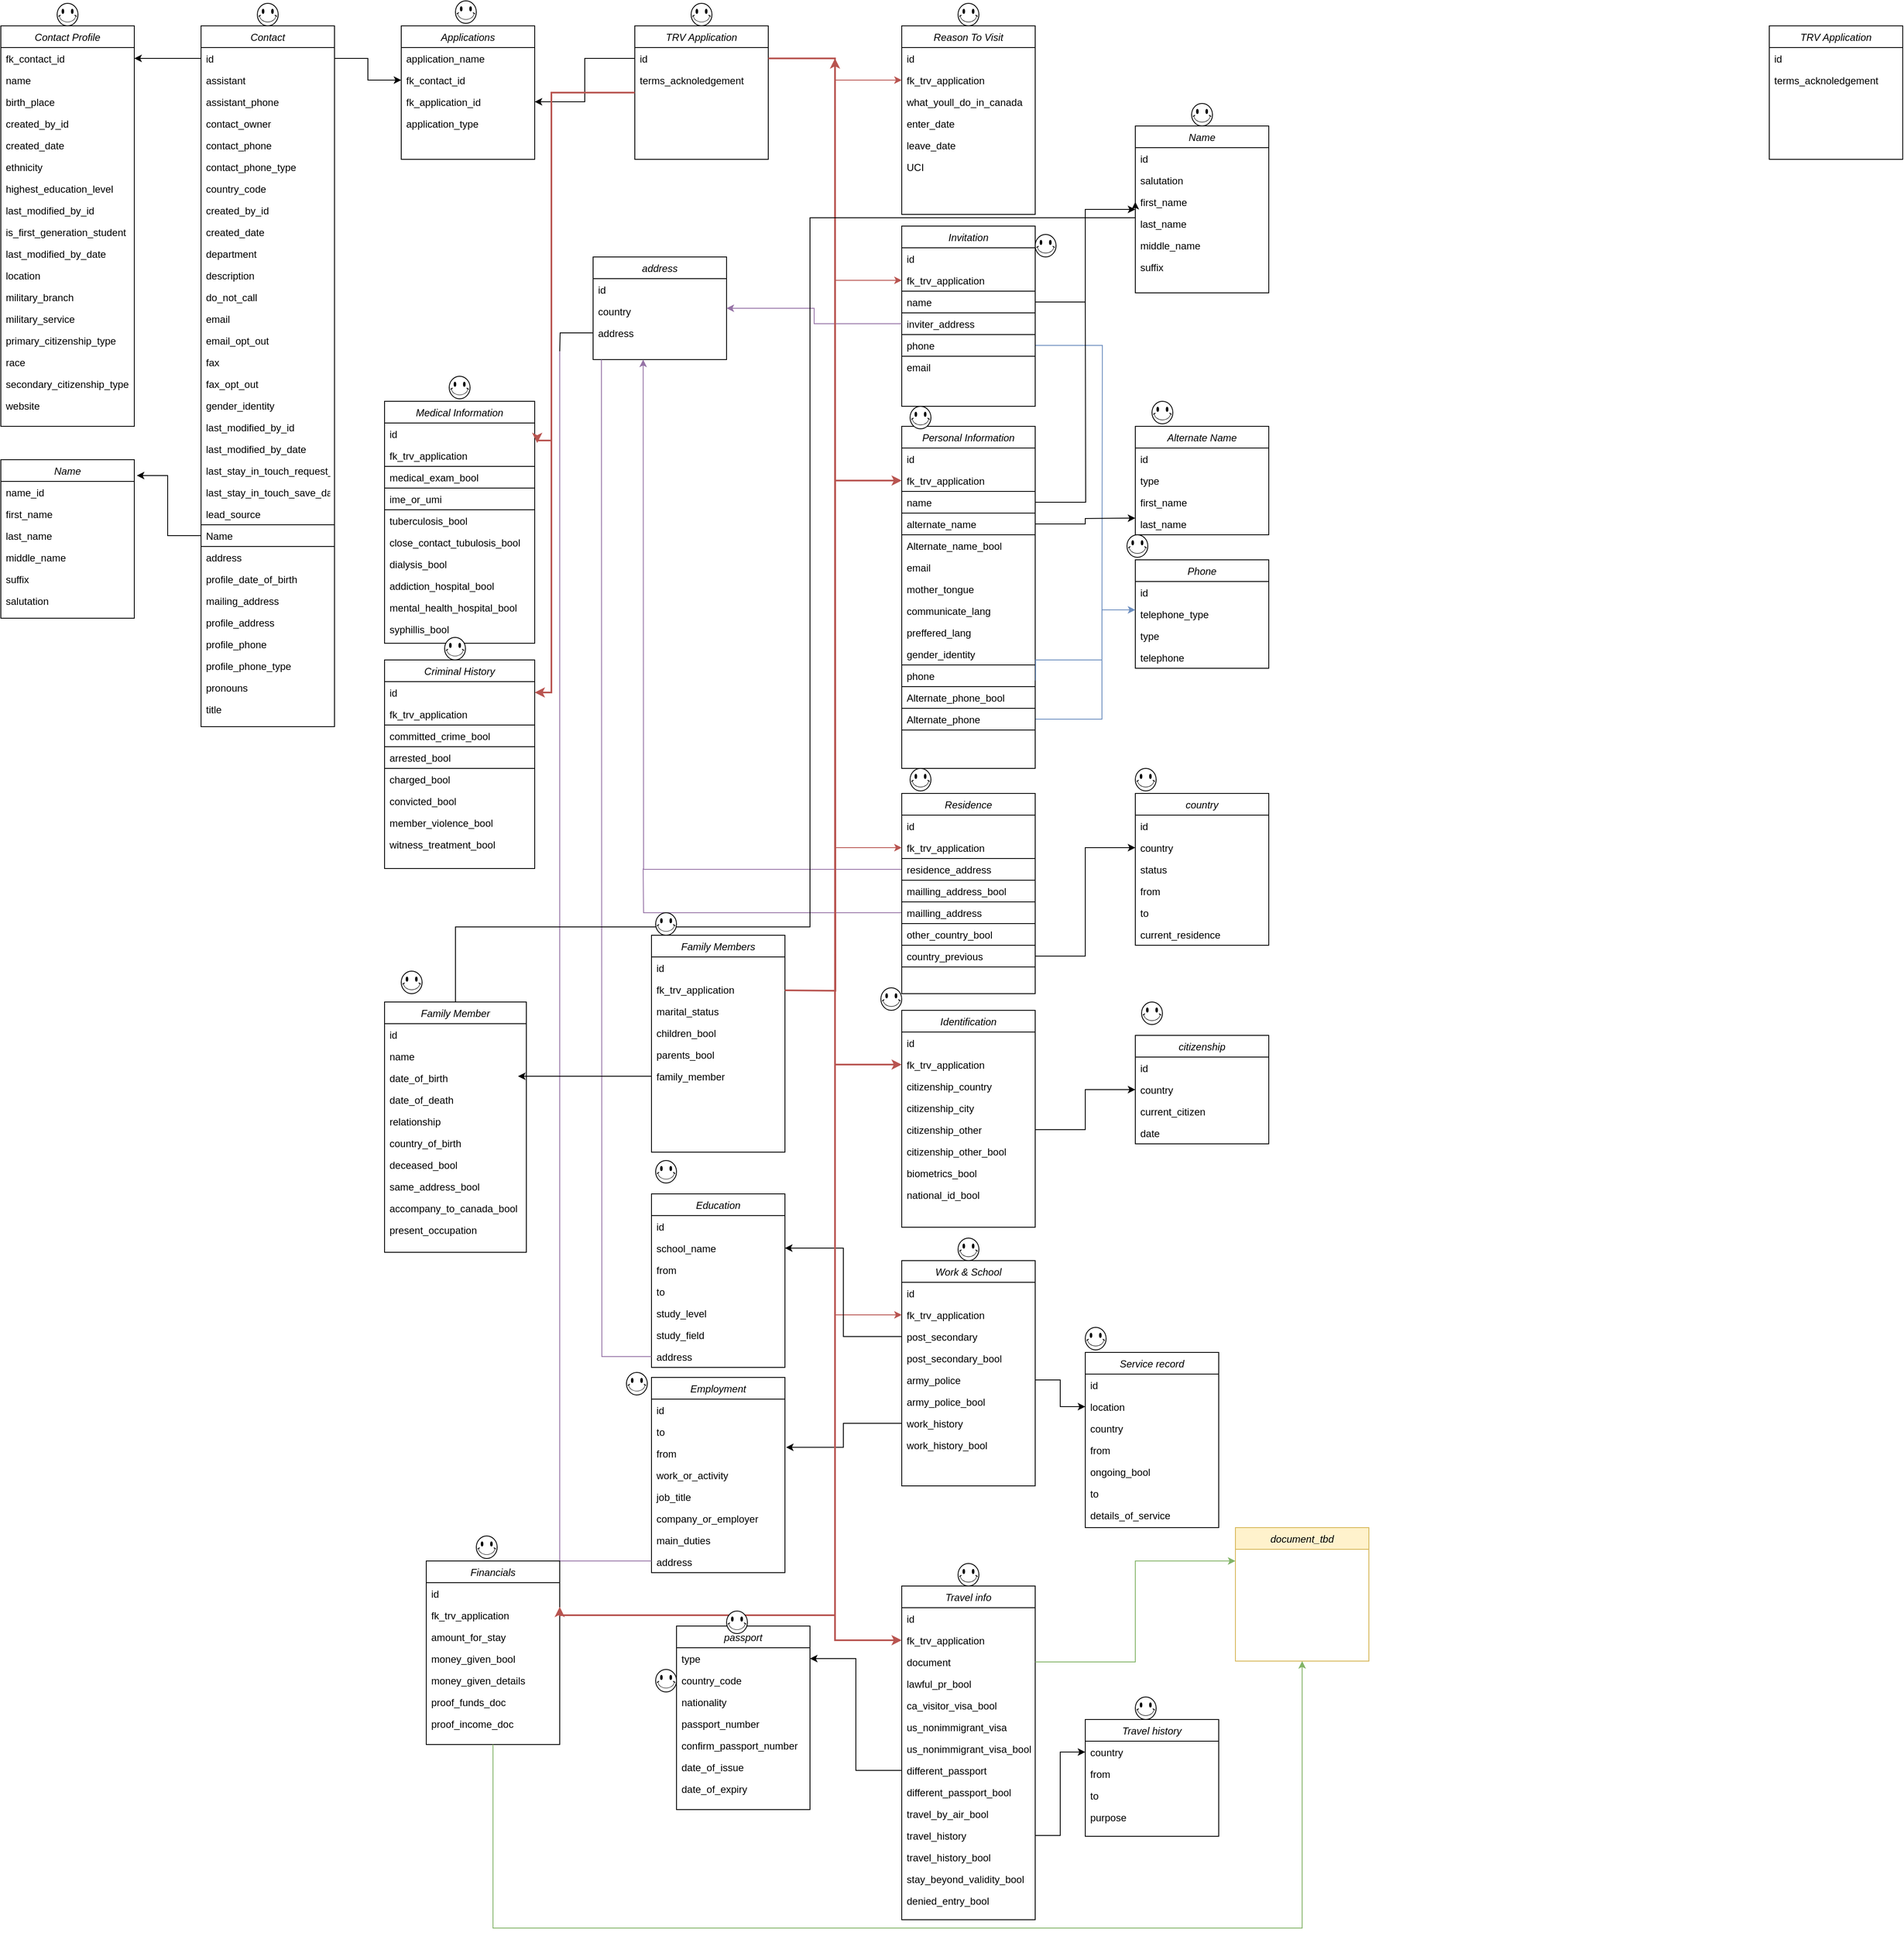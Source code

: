 <mxfile version="22.1.3" type="github">
  <diagram id="C5RBs43oDa-KdzZeNtuy" name="Page-1">
    <mxGraphModel dx="1367" dy="1105" grid="1" gridSize="10" guides="1" tooltips="1" connect="1" arrows="1" fold="1" page="1" pageScale="1" pageWidth="1169" pageHeight="827" math="0" shadow="0">
      <root>
        <mxCell id="WIyWlLk6GJQsqaUBKTNV-0" />
        <mxCell id="WIyWlLk6GJQsqaUBKTNV-1" parent="WIyWlLk6GJQsqaUBKTNV-0" />
        <mxCell id="dhPpdyYJC16nhoZ0UY3G-1" value="Contact" style="swimlane;fontStyle=2;align=center;verticalAlign=top;childLayout=stackLayout;horizontal=1;startSize=26;horizontalStack=0;resizeParent=1;resizeLast=0;collapsible=1;marginBottom=0;rounded=0;shadow=0;strokeWidth=1;" parent="WIyWlLk6GJQsqaUBKTNV-1" vertex="1">
          <mxGeometry x="280" y="40" width="160" height="840" as="geometry">
            <mxRectangle x="230" y="140" width="160" height="26" as="alternateBounds" />
          </mxGeometry>
        </mxCell>
        <mxCell id="dhPpdyYJC16nhoZ0UY3G-14" value="id" style="text;align=left;verticalAlign=top;spacingLeft=4;spacingRight=4;overflow=hidden;rotatable=0;points=[[0,0.5],[1,0.5]];portConstraint=eastwest;rounded=0;shadow=0;html=0;" parent="dhPpdyYJC16nhoZ0UY3G-1" vertex="1">
          <mxGeometry y="26" width="160" height="26" as="geometry" />
        </mxCell>
        <mxCell id="dhPpdyYJC16nhoZ0UY3G-38" value="assistant" style="text;align=left;verticalAlign=top;spacingLeft=4;spacingRight=4;overflow=hidden;rotatable=0;points=[[0,0.5],[1,0.5]];portConstraint=eastwest;rounded=0;shadow=0;html=0;" parent="dhPpdyYJC16nhoZ0UY3G-1" vertex="1">
          <mxGeometry y="52" width="160" height="26" as="geometry" />
        </mxCell>
        <mxCell id="dhPpdyYJC16nhoZ0UY3G-39" value="assistant_phone" style="text;align=left;verticalAlign=top;spacingLeft=4;spacingRight=4;overflow=hidden;rotatable=0;points=[[0,0.5],[1,0.5]];portConstraint=eastwest;rounded=0;shadow=0;html=0;" parent="dhPpdyYJC16nhoZ0UY3G-1" vertex="1">
          <mxGeometry y="78" width="160" height="26" as="geometry" />
        </mxCell>
        <mxCell id="dhPpdyYJC16nhoZ0UY3G-40" value="contact_owner&#xa;" style="text;align=left;verticalAlign=top;spacingLeft=4;spacingRight=4;overflow=hidden;rotatable=0;points=[[0,0.5],[1,0.5]];portConstraint=eastwest;rounded=0;shadow=0;html=0;" parent="dhPpdyYJC16nhoZ0UY3G-1" vertex="1">
          <mxGeometry y="104" width="160" height="26" as="geometry" />
        </mxCell>
        <mxCell id="dhPpdyYJC16nhoZ0UY3G-54" value="contact_phone" style="text;align=left;verticalAlign=top;spacingLeft=4;spacingRight=4;overflow=hidden;rotatable=0;points=[[0,0.5],[1,0.5]];portConstraint=eastwest;rounded=0;shadow=0;html=0;" parent="dhPpdyYJC16nhoZ0UY3G-1" vertex="1">
          <mxGeometry y="130" width="160" height="26" as="geometry" />
        </mxCell>
        <mxCell id="dhPpdyYJC16nhoZ0UY3G-55" value="contact_phone_type" style="text;align=left;verticalAlign=top;spacingLeft=4;spacingRight=4;overflow=hidden;rotatable=0;points=[[0,0.5],[1,0.5]];portConstraint=eastwest;rounded=0;shadow=0;html=0;" parent="dhPpdyYJC16nhoZ0UY3G-1" vertex="1">
          <mxGeometry y="156" width="160" height="26" as="geometry" />
        </mxCell>
        <mxCell id="dhPpdyYJC16nhoZ0UY3G-41" value="country_code" style="text;align=left;verticalAlign=top;spacingLeft=4;spacingRight=4;overflow=hidden;rotatable=0;points=[[0,0.5],[1,0.5]];portConstraint=eastwest;rounded=0;shadow=0;html=0;" parent="dhPpdyYJC16nhoZ0UY3G-1" vertex="1">
          <mxGeometry y="182" width="160" height="26" as="geometry" />
        </mxCell>
        <mxCell id="dhPpdyYJC16nhoZ0UY3G-42" value="created_by_id" style="text;align=left;verticalAlign=top;spacingLeft=4;spacingRight=4;overflow=hidden;rotatable=0;points=[[0,0.5],[1,0.5]];portConstraint=eastwest;rounded=0;shadow=0;html=0;" parent="dhPpdyYJC16nhoZ0UY3G-1" vertex="1">
          <mxGeometry y="208" width="160" height="26" as="geometry" />
        </mxCell>
        <mxCell id="dhPpdyYJC16nhoZ0UY3G-43" value="created_date" style="text;align=left;verticalAlign=top;spacingLeft=4;spacingRight=4;overflow=hidden;rotatable=0;points=[[0,0.5],[1,0.5]];portConstraint=eastwest;rounded=0;shadow=0;html=0;" parent="dhPpdyYJC16nhoZ0UY3G-1" vertex="1">
          <mxGeometry y="234" width="160" height="26" as="geometry" />
        </mxCell>
        <mxCell id="dhPpdyYJC16nhoZ0UY3G-44" value="department" style="text;align=left;verticalAlign=top;spacingLeft=4;spacingRight=4;overflow=hidden;rotatable=0;points=[[0,0.5],[1,0.5]];portConstraint=eastwest;rounded=0;shadow=0;html=0;" parent="dhPpdyYJC16nhoZ0UY3G-1" vertex="1">
          <mxGeometry y="260" width="160" height="26" as="geometry" />
        </mxCell>
        <mxCell id="dhPpdyYJC16nhoZ0UY3G-45" value="description" style="text;align=left;verticalAlign=top;spacingLeft=4;spacingRight=4;overflow=hidden;rotatable=0;points=[[0,0.5],[1,0.5]];portConstraint=eastwest;rounded=0;shadow=0;html=0;" parent="dhPpdyYJC16nhoZ0UY3G-1" vertex="1">
          <mxGeometry y="286" width="160" height="26" as="geometry" />
        </mxCell>
        <mxCell id="dhPpdyYJC16nhoZ0UY3G-46" value="do_not_call&#xa;" style="text;align=left;verticalAlign=top;spacingLeft=4;spacingRight=4;overflow=hidden;rotatable=0;points=[[0,0.5],[1,0.5]];portConstraint=eastwest;rounded=0;shadow=0;html=0;" parent="dhPpdyYJC16nhoZ0UY3G-1" vertex="1">
          <mxGeometry y="312" width="160" height="26" as="geometry" />
        </mxCell>
        <mxCell id="dhPpdyYJC16nhoZ0UY3G-4" value="email" style="text;align=left;verticalAlign=top;spacingLeft=4;spacingRight=4;overflow=hidden;rotatable=0;points=[[0,0.5],[1,0.5]];portConstraint=eastwest;rounded=0;shadow=0;html=0;" parent="dhPpdyYJC16nhoZ0UY3G-1" vertex="1">
          <mxGeometry y="338" width="160" height="26" as="geometry" />
        </mxCell>
        <mxCell id="dhPpdyYJC16nhoZ0UY3G-47" value="email_opt_out" style="text;align=left;verticalAlign=top;spacingLeft=4;spacingRight=4;overflow=hidden;rotatable=0;points=[[0,0.5],[1,0.5]];portConstraint=eastwest;rounded=0;shadow=0;html=0;" parent="dhPpdyYJC16nhoZ0UY3G-1" vertex="1">
          <mxGeometry y="364" width="160" height="26" as="geometry" />
        </mxCell>
        <mxCell id="dhPpdyYJC16nhoZ0UY3G-48" value="fax" style="text;align=left;verticalAlign=top;spacingLeft=4;spacingRight=4;overflow=hidden;rotatable=0;points=[[0,0.5],[1,0.5]];portConstraint=eastwest;rounded=0;shadow=0;html=0;" parent="dhPpdyYJC16nhoZ0UY3G-1" vertex="1">
          <mxGeometry y="390" width="160" height="26" as="geometry" />
        </mxCell>
        <mxCell id="dhPpdyYJC16nhoZ0UY3G-49" value="fax_opt_out" style="text;align=left;verticalAlign=top;spacingLeft=4;spacingRight=4;overflow=hidden;rotatable=0;points=[[0,0.5],[1,0.5]];portConstraint=eastwest;rounded=0;shadow=0;html=0;" parent="dhPpdyYJC16nhoZ0UY3G-1" vertex="1">
          <mxGeometry y="416" width="160" height="26" as="geometry" />
        </mxCell>
        <mxCell id="dhPpdyYJC16nhoZ0UY3G-50" value="gender_identity" style="text;align=left;verticalAlign=top;spacingLeft=4;spacingRight=4;overflow=hidden;rotatable=0;points=[[0,0.5],[1,0.5]];portConstraint=eastwest;rounded=0;shadow=0;html=0;" parent="dhPpdyYJC16nhoZ0UY3G-1" vertex="1">
          <mxGeometry y="442" width="160" height="26" as="geometry" />
        </mxCell>
        <mxCell id="dhPpdyYJC16nhoZ0UY3G-52" value="last_modified_by_id" style="text;align=left;verticalAlign=top;spacingLeft=4;spacingRight=4;overflow=hidden;rotatable=0;points=[[0,0.5],[1,0.5]];portConstraint=eastwest;rounded=0;shadow=0;html=0;" parent="dhPpdyYJC16nhoZ0UY3G-1" vertex="1">
          <mxGeometry y="468" width="160" height="26" as="geometry" />
        </mxCell>
        <mxCell id="dhPpdyYJC16nhoZ0UY3G-53" value="last_modified_by_date" style="text;align=left;verticalAlign=top;spacingLeft=4;spacingRight=4;overflow=hidden;rotatable=0;points=[[0,0.5],[1,0.5]];portConstraint=eastwest;rounded=0;shadow=0;html=0;" parent="dhPpdyYJC16nhoZ0UY3G-1" vertex="1">
          <mxGeometry y="494" width="160" height="26" as="geometry" />
        </mxCell>
        <mxCell id="dhPpdyYJC16nhoZ0UY3G-56" value="last_stay_in_touch_request_date" style="text;align=left;verticalAlign=top;spacingLeft=4;spacingRight=4;overflow=hidden;rotatable=0;points=[[0,0.5],[1,0.5]];portConstraint=eastwest;rounded=0;shadow=0;html=0;" parent="dhPpdyYJC16nhoZ0UY3G-1" vertex="1">
          <mxGeometry y="520" width="160" height="26" as="geometry" />
        </mxCell>
        <mxCell id="dhPpdyYJC16nhoZ0UY3G-57" value="last_stay_in_touch_save_date" style="text;align=left;verticalAlign=top;spacingLeft=4;spacingRight=4;overflow=hidden;rotatable=0;points=[[0,0.5],[1,0.5]];portConstraint=eastwest;rounded=0;shadow=0;html=0;" parent="dhPpdyYJC16nhoZ0UY3G-1" vertex="1">
          <mxGeometry y="546" width="160" height="26" as="geometry" />
        </mxCell>
        <mxCell id="dhPpdyYJC16nhoZ0UY3G-58" value="lead_source" style="text;align=left;verticalAlign=top;spacingLeft=4;spacingRight=4;overflow=hidden;rotatable=0;points=[[0,0.5],[1,0.5]];portConstraint=eastwest;rounded=0;shadow=0;html=0;" parent="dhPpdyYJC16nhoZ0UY3G-1" vertex="1">
          <mxGeometry y="572" width="160" height="26" as="geometry" />
        </mxCell>
        <mxCell id="dhPpdyYJC16nhoZ0UY3G-59" value="Name" style="text;align=left;verticalAlign=top;spacingLeft=4;spacingRight=4;overflow=hidden;rotatable=0;points=[[0,0.5],[1,0.5]];portConstraint=eastwest;rounded=0;shadow=0;html=0;strokeColor=default;" parent="dhPpdyYJC16nhoZ0UY3G-1" vertex="1">
          <mxGeometry y="598" width="160" height="26" as="geometry" />
        </mxCell>
        <mxCell id="dhPpdyYJC16nhoZ0UY3G-82" value="address" style="text;align=left;verticalAlign=top;spacingLeft=4;spacingRight=4;overflow=hidden;rotatable=0;points=[[0,0.5],[1,0.5]];portConstraint=eastwest;rounded=0;shadow=0;html=0;" parent="dhPpdyYJC16nhoZ0UY3G-1" vertex="1">
          <mxGeometry y="624" width="160" height="26" as="geometry" />
        </mxCell>
        <mxCell id="dhPpdyYJC16nhoZ0UY3G-83" value="profile_date_of_birth" style="text;align=left;verticalAlign=top;spacingLeft=4;spacingRight=4;overflow=hidden;rotatable=0;points=[[0,0.5],[1,0.5]];portConstraint=eastwest;rounded=0;shadow=0;html=0;" parent="dhPpdyYJC16nhoZ0UY3G-1" vertex="1">
          <mxGeometry y="650" width="160" height="26" as="geometry" />
        </mxCell>
        <mxCell id="dhPpdyYJC16nhoZ0UY3G-84" value="mailing_address" style="text;align=left;verticalAlign=top;spacingLeft=4;spacingRight=4;overflow=hidden;rotatable=0;points=[[0,0.5],[1,0.5]];portConstraint=eastwest;rounded=0;shadow=0;html=0;" parent="dhPpdyYJC16nhoZ0UY3G-1" vertex="1">
          <mxGeometry y="676" width="160" height="26" as="geometry" />
        </mxCell>
        <mxCell id="dhPpdyYJC16nhoZ0UY3G-85" value="profile_address" style="text;align=left;verticalAlign=top;spacingLeft=4;spacingRight=4;overflow=hidden;rotatable=0;points=[[0,0.5],[1,0.5]];portConstraint=eastwest;rounded=0;shadow=0;html=0;" parent="dhPpdyYJC16nhoZ0UY3G-1" vertex="1">
          <mxGeometry y="702" width="160" height="26" as="geometry" />
        </mxCell>
        <mxCell id="dhPpdyYJC16nhoZ0UY3G-87" value="profile_phone" style="text;align=left;verticalAlign=top;spacingLeft=4;spacingRight=4;overflow=hidden;rotatable=0;points=[[0,0.5],[1,0.5]];portConstraint=eastwest;rounded=0;shadow=0;html=0;" parent="dhPpdyYJC16nhoZ0UY3G-1" vertex="1">
          <mxGeometry y="728" width="160" height="26" as="geometry" />
        </mxCell>
        <mxCell id="dhPpdyYJC16nhoZ0UY3G-88" value="profile_phone_type" style="text;align=left;verticalAlign=top;spacingLeft=4;spacingRight=4;overflow=hidden;rotatable=0;points=[[0,0.5],[1,0.5]];portConstraint=eastwest;rounded=0;shadow=0;html=0;" parent="dhPpdyYJC16nhoZ0UY3G-1" vertex="1">
          <mxGeometry y="754" width="160" height="26" as="geometry" />
        </mxCell>
        <mxCell id="dhPpdyYJC16nhoZ0UY3G-89" value="pronouns" style="text;align=left;verticalAlign=top;spacingLeft=4;spacingRight=4;overflow=hidden;rotatable=0;points=[[0,0.5],[1,0.5]];portConstraint=eastwest;rounded=0;shadow=0;html=0;" parent="dhPpdyYJC16nhoZ0UY3G-1" vertex="1">
          <mxGeometry y="780" width="160" height="26" as="geometry" />
        </mxCell>
        <mxCell id="dhPpdyYJC16nhoZ0UY3G-90" value="title" style="text;align=left;verticalAlign=top;spacingLeft=4;spacingRight=4;overflow=hidden;rotatable=0;points=[[0,0.5],[1,0.5]];portConstraint=eastwest;rounded=0;shadow=0;html=0;" parent="dhPpdyYJC16nhoZ0UY3G-1" vertex="1">
          <mxGeometry y="806" width="160" height="26" as="geometry" />
        </mxCell>
        <mxCell id="dhPpdyYJC16nhoZ0UY3G-15" value="Contact Profile" style="swimlane;fontStyle=2;align=center;verticalAlign=top;childLayout=stackLayout;horizontal=1;startSize=26;horizontalStack=0;resizeParent=1;resizeLast=0;collapsible=1;marginBottom=0;rounded=0;shadow=0;strokeWidth=1;" parent="WIyWlLk6GJQsqaUBKTNV-1" vertex="1">
          <mxGeometry x="40" y="40" width="160" height="480" as="geometry">
            <mxRectangle x="320" y="40" width="160" height="26" as="alternateBounds" />
          </mxGeometry>
        </mxCell>
        <mxCell id="dhPpdyYJC16nhoZ0UY3G-16" value="fk_contact_id" style="text;align=left;verticalAlign=top;spacingLeft=4;spacingRight=4;overflow=hidden;rotatable=0;points=[[0,0.5],[1,0.5]];portConstraint=eastwest;" parent="dhPpdyYJC16nhoZ0UY3G-15" vertex="1">
          <mxGeometry y="26" width="160" height="26" as="geometry" />
        </mxCell>
        <mxCell id="dhPpdyYJC16nhoZ0UY3G-37" value="name" style="text;align=left;verticalAlign=top;spacingLeft=4;spacingRight=4;overflow=hidden;rotatable=0;points=[[0,0.5],[1,0.5]];portConstraint=eastwest;rounded=0;shadow=0;html=0;" parent="dhPpdyYJC16nhoZ0UY3G-15" vertex="1">
          <mxGeometry y="52" width="160" height="26" as="geometry" />
        </mxCell>
        <mxCell id="dhPpdyYJC16nhoZ0UY3G-17" value="birth_place" style="text;align=left;verticalAlign=top;spacingLeft=4;spacingRight=4;overflow=hidden;rotatable=0;points=[[0,0.5],[1,0.5]];portConstraint=eastwest;rounded=0;shadow=0;html=0;" parent="dhPpdyYJC16nhoZ0UY3G-15" vertex="1">
          <mxGeometry y="78" width="160" height="26" as="geometry" />
        </mxCell>
        <mxCell id="dhPpdyYJC16nhoZ0UY3G-18" value="created_by_id" style="text;align=left;verticalAlign=top;spacingLeft=4;spacingRight=4;overflow=hidden;rotatable=0;points=[[0,0.5],[1,0.5]];portConstraint=eastwest;rounded=0;shadow=0;html=0;" parent="dhPpdyYJC16nhoZ0UY3G-15" vertex="1">
          <mxGeometry y="104" width="160" height="26" as="geometry" />
        </mxCell>
        <mxCell id="dhPpdyYJC16nhoZ0UY3G-19" value="created_date" style="text;align=left;verticalAlign=top;spacingLeft=4;spacingRight=4;overflow=hidden;rotatable=0;points=[[0,0.5],[1,0.5]];portConstraint=eastwest;rounded=0;shadow=0;html=0;" parent="dhPpdyYJC16nhoZ0UY3G-15" vertex="1">
          <mxGeometry y="130" width="160" height="26" as="geometry" />
        </mxCell>
        <mxCell id="dhPpdyYJC16nhoZ0UY3G-23" value="ethnicity" style="text;align=left;verticalAlign=top;spacingLeft=4;spacingRight=4;overflow=hidden;rotatable=0;points=[[0,0.5],[1,0.5]];portConstraint=eastwest;rounded=0;shadow=0;html=0;" parent="dhPpdyYJC16nhoZ0UY3G-15" vertex="1">
          <mxGeometry y="156" width="160" height="26" as="geometry" />
        </mxCell>
        <mxCell id="dhPpdyYJC16nhoZ0UY3G-24" value="highest_education_level" style="text;align=left;verticalAlign=top;spacingLeft=4;spacingRight=4;overflow=hidden;rotatable=0;points=[[0,0.5],[1,0.5]];portConstraint=eastwest;rounded=0;shadow=0;html=0;" parent="dhPpdyYJC16nhoZ0UY3G-15" vertex="1">
          <mxGeometry y="182" width="160" height="26" as="geometry" />
        </mxCell>
        <mxCell id="dhPpdyYJC16nhoZ0UY3G-27" value="last_modified_by_id" style="text;align=left;verticalAlign=top;spacingLeft=4;spacingRight=4;overflow=hidden;rotatable=0;points=[[0,0.5],[1,0.5]];portConstraint=eastwest;rounded=0;shadow=0;html=0;" parent="dhPpdyYJC16nhoZ0UY3G-15" vertex="1">
          <mxGeometry y="208" width="160" height="26" as="geometry" />
        </mxCell>
        <mxCell id="dhPpdyYJC16nhoZ0UY3G-26" value="is_first_generation_student" style="text;align=left;verticalAlign=top;spacingLeft=4;spacingRight=4;overflow=hidden;rotatable=0;points=[[0,0.5],[1,0.5]];portConstraint=eastwest;rounded=0;shadow=0;html=0;" parent="dhPpdyYJC16nhoZ0UY3G-15" vertex="1">
          <mxGeometry y="234" width="160" height="26" as="geometry" />
        </mxCell>
        <mxCell id="dhPpdyYJC16nhoZ0UY3G-28" value="last_modified_by_date" style="text;align=left;verticalAlign=top;spacingLeft=4;spacingRight=4;overflow=hidden;rotatable=0;points=[[0,0.5],[1,0.5]];portConstraint=eastwest;rounded=0;shadow=0;html=0;" parent="dhPpdyYJC16nhoZ0UY3G-15" vertex="1">
          <mxGeometry y="260" width="160" height="26" as="geometry" />
        </mxCell>
        <mxCell id="dhPpdyYJC16nhoZ0UY3G-29" value="location" style="text;align=left;verticalAlign=top;spacingLeft=4;spacingRight=4;overflow=hidden;rotatable=0;points=[[0,0.5],[1,0.5]];portConstraint=eastwest;rounded=0;shadow=0;html=0;" parent="dhPpdyYJC16nhoZ0UY3G-15" vertex="1">
          <mxGeometry y="286" width="160" height="26" as="geometry" />
        </mxCell>
        <mxCell id="dhPpdyYJC16nhoZ0UY3G-30" value="military_branch" style="text;align=left;verticalAlign=top;spacingLeft=4;spacingRight=4;overflow=hidden;rotatable=0;points=[[0,0.5],[1,0.5]];portConstraint=eastwest;rounded=0;shadow=0;html=0;" parent="dhPpdyYJC16nhoZ0UY3G-15" vertex="1">
          <mxGeometry y="312" width="160" height="26" as="geometry" />
        </mxCell>
        <mxCell id="dhPpdyYJC16nhoZ0UY3G-31" value="military_service" style="text;align=left;verticalAlign=top;spacingLeft=4;spacingRight=4;overflow=hidden;rotatable=0;points=[[0,0.5],[1,0.5]];portConstraint=eastwest;rounded=0;shadow=0;html=0;" parent="dhPpdyYJC16nhoZ0UY3G-15" vertex="1">
          <mxGeometry y="338" width="160" height="26" as="geometry" />
        </mxCell>
        <mxCell id="dhPpdyYJC16nhoZ0UY3G-33" value="primary_citizenship_type" style="text;align=left;verticalAlign=top;spacingLeft=4;spacingRight=4;overflow=hidden;rotatable=0;points=[[0,0.5],[1,0.5]];portConstraint=eastwest;rounded=0;shadow=0;html=0;" parent="dhPpdyYJC16nhoZ0UY3G-15" vertex="1">
          <mxGeometry y="364" width="160" height="26" as="geometry" />
        </mxCell>
        <mxCell id="dhPpdyYJC16nhoZ0UY3G-34" value="race" style="text;align=left;verticalAlign=top;spacingLeft=4;spacingRight=4;overflow=hidden;rotatable=0;points=[[0,0.5],[1,0.5]];portConstraint=eastwest;rounded=0;shadow=0;html=0;" parent="dhPpdyYJC16nhoZ0UY3G-15" vertex="1">
          <mxGeometry y="390" width="160" height="26" as="geometry" />
        </mxCell>
        <mxCell id="dhPpdyYJC16nhoZ0UY3G-35" value="secondary_citizenship_type" style="text;align=left;verticalAlign=top;spacingLeft=4;spacingRight=4;overflow=hidden;rotatable=0;points=[[0,0.5],[1,0.5]];portConstraint=eastwest;rounded=0;shadow=0;html=0;" parent="dhPpdyYJC16nhoZ0UY3G-15" vertex="1">
          <mxGeometry y="416" width="160" height="26" as="geometry" />
        </mxCell>
        <mxCell id="dhPpdyYJC16nhoZ0UY3G-36" value="website" style="text;align=left;verticalAlign=top;spacingLeft=4;spacingRight=4;overflow=hidden;rotatable=0;points=[[0,0.5],[1,0.5]];portConstraint=eastwest;rounded=0;shadow=0;html=0;" parent="dhPpdyYJC16nhoZ0UY3G-15" vertex="1">
          <mxGeometry y="442" width="160" height="26" as="geometry" />
        </mxCell>
        <mxCell id="dhPpdyYJC16nhoZ0UY3G-60" value="Name" style="swimlane;fontStyle=2;align=center;verticalAlign=top;childLayout=stackLayout;horizontal=1;startSize=26;horizontalStack=0;resizeParent=1;resizeLast=0;collapsible=1;marginBottom=0;rounded=0;shadow=0;strokeWidth=1;" parent="WIyWlLk6GJQsqaUBKTNV-1" vertex="1">
          <mxGeometry x="40" y="560" width="160" height="190" as="geometry">
            <mxRectangle x="320" y="40" width="160" height="26" as="alternateBounds" />
          </mxGeometry>
        </mxCell>
        <mxCell id="3-ePDrb9QIwmrrUgFjWm-1" value="name_id" style="text;align=left;verticalAlign=top;spacingLeft=4;spacingRight=4;overflow=hidden;rotatable=0;points=[[0,0.5],[1,0.5]];portConstraint=eastwest;rounded=0;shadow=0;html=0;" parent="dhPpdyYJC16nhoZ0UY3G-60" vertex="1">
          <mxGeometry y="26" width="160" height="26" as="geometry" />
        </mxCell>
        <mxCell id="dhPpdyYJC16nhoZ0UY3G-62" value="first_name" style="text;align=left;verticalAlign=top;spacingLeft=4;spacingRight=4;overflow=hidden;rotatable=0;points=[[0,0.5],[1,0.5]];portConstraint=eastwest;rounded=0;shadow=0;html=0;" parent="dhPpdyYJC16nhoZ0UY3G-60" vertex="1">
          <mxGeometry y="52" width="160" height="26" as="geometry" />
        </mxCell>
        <mxCell id="dhPpdyYJC16nhoZ0UY3G-63" value="last_name" style="text;align=left;verticalAlign=top;spacingLeft=4;spacingRight=4;overflow=hidden;rotatable=0;points=[[0,0.5],[1,0.5]];portConstraint=eastwest;rounded=0;shadow=0;html=0;" parent="dhPpdyYJC16nhoZ0UY3G-60" vertex="1">
          <mxGeometry y="78" width="160" height="26" as="geometry" />
        </mxCell>
        <mxCell id="dhPpdyYJC16nhoZ0UY3G-64" value="middle_name" style="text;align=left;verticalAlign=top;spacingLeft=4;spacingRight=4;overflow=hidden;rotatable=0;points=[[0,0.5],[1,0.5]];portConstraint=eastwest;rounded=0;shadow=0;html=0;" parent="dhPpdyYJC16nhoZ0UY3G-60" vertex="1">
          <mxGeometry y="104" width="160" height="26" as="geometry" />
        </mxCell>
        <mxCell id="dhPpdyYJC16nhoZ0UY3G-81" value="suffix" style="text;align=left;verticalAlign=top;spacingLeft=4;spacingRight=4;overflow=hidden;rotatable=0;points=[[0,0.5],[1,0.5]];portConstraint=eastwest;rounded=0;shadow=0;html=0;" parent="dhPpdyYJC16nhoZ0UY3G-60" vertex="1">
          <mxGeometry y="130" width="160" height="26" as="geometry" />
        </mxCell>
        <mxCell id="dhPpdyYJC16nhoZ0UY3G-61" value="salutation" style="text;align=left;verticalAlign=top;spacingLeft=4;spacingRight=4;overflow=hidden;rotatable=0;points=[[0,0.5],[1,0.5]];portConstraint=eastwest;" parent="dhPpdyYJC16nhoZ0UY3G-60" vertex="1">
          <mxGeometry y="156" width="160" height="26" as="geometry" />
        </mxCell>
        <mxCell id="dhPpdyYJC16nhoZ0UY3G-92" style="edgeStyle=orthogonalEdgeStyle;rounded=0;orthogonalLoop=1;jettySize=auto;html=1;entryX=1.019;entryY=0.1;entryDx=0;entryDy=0;entryPerimeter=0;" parent="WIyWlLk6GJQsqaUBKTNV-1" source="dhPpdyYJC16nhoZ0UY3G-59" target="dhPpdyYJC16nhoZ0UY3G-60" edge="1">
          <mxGeometry relative="1" as="geometry" />
        </mxCell>
        <mxCell id="dhPpdyYJC16nhoZ0UY3G-94" style="edgeStyle=orthogonalEdgeStyle;rounded=0;orthogonalLoop=1;jettySize=auto;html=1;entryX=1;entryY=0.5;entryDx=0;entryDy=0;" parent="WIyWlLk6GJQsqaUBKTNV-1" source="dhPpdyYJC16nhoZ0UY3G-14" target="dhPpdyYJC16nhoZ0UY3G-16" edge="1">
          <mxGeometry relative="1" as="geometry" />
        </mxCell>
        <mxCell id="dhPpdyYJC16nhoZ0UY3G-95" value="Applications" style="swimlane;fontStyle=2;align=center;verticalAlign=top;childLayout=stackLayout;horizontal=1;startSize=26;horizontalStack=0;resizeParent=1;resizeLast=0;collapsible=1;marginBottom=0;rounded=0;shadow=0;strokeWidth=1;" parent="WIyWlLk6GJQsqaUBKTNV-1" vertex="1">
          <mxGeometry x="520" y="40" width="160" height="160" as="geometry">
            <mxRectangle x="320" y="40" width="160" height="26" as="alternateBounds" />
          </mxGeometry>
        </mxCell>
        <mxCell id="dhPpdyYJC16nhoZ0UY3G-101" value="application_name" style="text;align=left;verticalAlign=top;spacingLeft=4;spacingRight=4;overflow=hidden;rotatable=0;points=[[0,0.5],[1,0.5]];portConstraint=eastwest;rounded=0;shadow=0;html=0;" parent="dhPpdyYJC16nhoZ0UY3G-95" vertex="1">
          <mxGeometry y="26" width="160" height="26" as="geometry" />
        </mxCell>
        <mxCell id="dhPpdyYJC16nhoZ0UY3G-102" value="fk_contact_id" style="text;align=left;verticalAlign=top;spacingLeft=4;spacingRight=4;overflow=hidden;rotatable=0;points=[[0,0.5],[1,0.5]];portConstraint=eastwest;" parent="dhPpdyYJC16nhoZ0UY3G-95" vertex="1">
          <mxGeometry y="52" width="160" height="26" as="geometry" />
        </mxCell>
        <mxCell id="dhPpdyYJC16nhoZ0UY3G-104" value="fk_application_id&#xa;" style="text;align=left;verticalAlign=top;spacingLeft=4;spacingRight=4;overflow=hidden;rotatable=0;points=[[0,0.5],[1,0.5]];portConstraint=eastwest;rounded=0;shadow=0;html=0;" parent="dhPpdyYJC16nhoZ0UY3G-95" vertex="1">
          <mxGeometry y="78" width="160" height="26" as="geometry" />
        </mxCell>
        <mxCell id="dhPpdyYJC16nhoZ0UY3G-103" value="application_type" style="text;align=left;verticalAlign=top;spacingLeft=4;spacingRight=4;overflow=hidden;rotatable=0;points=[[0,0.5],[1,0.5]];portConstraint=eastwest;rounded=0;shadow=0;html=0;" parent="dhPpdyYJC16nhoZ0UY3G-95" vertex="1">
          <mxGeometry y="104" width="160" height="26" as="geometry" />
        </mxCell>
        <mxCell id="dhPpdyYJC16nhoZ0UY3G-105" style="edgeStyle=orthogonalEdgeStyle;rounded=0;orthogonalLoop=1;jettySize=auto;html=1;entryX=0;entryY=0.5;entryDx=0;entryDy=0;" parent="WIyWlLk6GJQsqaUBKTNV-1" source="dhPpdyYJC16nhoZ0UY3G-14" target="dhPpdyYJC16nhoZ0UY3G-102" edge="1">
          <mxGeometry relative="1" as="geometry" />
        </mxCell>
        <mxCell id="zFkjLmobd84Xn0iUNV6C-94" style="edgeStyle=orthogonalEdgeStyle;rounded=0;orthogonalLoop=1;jettySize=auto;html=1;entryX=1;entryY=0.5;entryDx=0;entryDy=0;fillColor=#f8cecc;strokeColor=#b85450;strokeWidth=2;" parent="WIyWlLk6GJQsqaUBKTNV-1" source="dhPpdyYJC16nhoZ0UY3G-106" target="zFkjLmobd84Xn0iUNV6C-83" edge="1">
          <mxGeometry relative="1" as="geometry">
            <Array as="points">
              <mxPoint x="700" y="120" />
              <mxPoint x="700" y="839" />
            </Array>
          </mxGeometry>
        </mxCell>
        <mxCell id="dhPpdyYJC16nhoZ0UY3G-106" value="TRV Application" style="swimlane;fontStyle=2;align=center;verticalAlign=top;childLayout=stackLayout;horizontal=1;startSize=26;horizontalStack=0;resizeParent=1;resizeLast=0;collapsible=1;marginBottom=0;rounded=0;shadow=0;strokeWidth=1;" parent="WIyWlLk6GJQsqaUBKTNV-1" vertex="1">
          <mxGeometry x="800" y="40" width="160" height="160" as="geometry">
            <mxRectangle x="320" y="40" width="160" height="26" as="alternateBounds" />
          </mxGeometry>
        </mxCell>
        <mxCell id="dhPpdyYJC16nhoZ0UY3G-107" value="id" style="text;align=left;verticalAlign=top;spacingLeft=4;spacingRight=4;overflow=hidden;rotatable=0;points=[[0,0.5],[1,0.5]];portConstraint=eastwest;rounded=0;shadow=0;html=0;" parent="dhPpdyYJC16nhoZ0UY3G-106" vertex="1">
          <mxGeometry y="26" width="160" height="26" as="geometry" />
        </mxCell>
        <mxCell id="dhPpdyYJC16nhoZ0UY3G-114" value="terms_acknoledgement" style="text;align=left;verticalAlign=top;spacingLeft=4;spacingRight=4;overflow=hidden;rotatable=0;points=[[0,0.5],[1,0.5]];portConstraint=eastwest;rounded=0;shadow=0;html=0;" parent="dhPpdyYJC16nhoZ0UY3G-106" vertex="1">
          <mxGeometry y="52" width="160" height="26" as="geometry" />
        </mxCell>
        <mxCell id="dhPpdyYJC16nhoZ0UY3G-112" style="edgeStyle=orthogonalEdgeStyle;rounded=0;orthogonalLoop=1;jettySize=auto;html=1;entryX=1;entryY=0.5;entryDx=0;entryDy=0;" parent="WIyWlLk6GJQsqaUBKTNV-1" source="dhPpdyYJC16nhoZ0UY3G-107" target="dhPpdyYJC16nhoZ0UY3G-104" edge="1">
          <mxGeometry relative="1" as="geometry" />
        </mxCell>
        <mxCell id="dhPpdyYJC16nhoZ0UY3G-115" value="TRV Application" style="swimlane;fontStyle=2;align=center;verticalAlign=top;childLayout=stackLayout;horizontal=1;startSize=26;horizontalStack=0;resizeParent=1;resizeLast=0;collapsible=1;marginBottom=0;rounded=0;shadow=0;strokeWidth=1;" parent="WIyWlLk6GJQsqaUBKTNV-1" vertex="1">
          <mxGeometry x="2160" y="40" width="160" height="160" as="geometry">
            <mxRectangle x="320" y="40" width="160" height="26" as="alternateBounds" />
          </mxGeometry>
        </mxCell>
        <mxCell id="dhPpdyYJC16nhoZ0UY3G-116" value="id" style="text;align=left;verticalAlign=top;spacingLeft=4;spacingRight=4;overflow=hidden;rotatable=0;points=[[0,0.5],[1,0.5]];portConstraint=eastwest;rounded=0;shadow=0;html=0;" parent="dhPpdyYJC16nhoZ0UY3G-115" vertex="1">
          <mxGeometry y="26" width="160" height="26" as="geometry" />
        </mxCell>
        <mxCell id="dhPpdyYJC16nhoZ0UY3G-117" value="terms_acknoledgement" style="text;align=left;verticalAlign=top;spacingLeft=4;spacingRight=4;overflow=hidden;rotatable=0;points=[[0,0.5],[1,0.5]];portConstraint=eastwest;rounded=0;shadow=0;html=0;" parent="dhPpdyYJC16nhoZ0UY3G-115" vertex="1">
          <mxGeometry y="52" width="160" height="26" as="geometry" />
        </mxCell>
        <mxCell id="dhPpdyYJC16nhoZ0UY3G-121" value="Reason To Visit" style="swimlane;fontStyle=2;align=center;verticalAlign=top;childLayout=stackLayout;horizontal=1;startSize=26;horizontalStack=0;resizeParent=1;resizeLast=0;collapsible=1;marginBottom=0;rounded=0;shadow=0;strokeWidth=1;" parent="WIyWlLk6GJQsqaUBKTNV-1" vertex="1">
          <mxGeometry x="1120" y="40" width="160" height="226" as="geometry">
            <mxRectangle x="320" y="40" width="160" height="26" as="alternateBounds" />
          </mxGeometry>
        </mxCell>
        <mxCell id="dhPpdyYJC16nhoZ0UY3G-122" value="id" style="text;align=left;verticalAlign=top;spacingLeft=4;spacingRight=4;overflow=hidden;rotatable=0;points=[[0,0.5],[1,0.5]];portConstraint=eastwest;rounded=0;shadow=0;html=0;" parent="dhPpdyYJC16nhoZ0UY3G-121" vertex="1">
          <mxGeometry y="26" width="160" height="26" as="geometry" />
        </mxCell>
        <mxCell id="dhPpdyYJC16nhoZ0UY3G-127" value="fk_trv_application" style="text;align=left;verticalAlign=top;spacingLeft=4;spacingRight=4;overflow=hidden;rotatable=0;points=[[0,0.5],[1,0.5]];portConstraint=eastwest;" parent="dhPpdyYJC16nhoZ0UY3G-121" vertex="1">
          <mxGeometry y="52" width="160" height="26" as="geometry" />
        </mxCell>
        <mxCell id="dhPpdyYJC16nhoZ0UY3G-124" value="what_youll_do_in_canada" style="text;align=left;verticalAlign=top;spacingLeft=4;spacingRight=4;overflow=hidden;rotatable=0;points=[[0,0.5],[1,0.5]];portConstraint=eastwest;rounded=0;shadow=0;html=0;" parent="dhPpdyYJC16nhoZ0UY3G-121" vertex="1">
          <mxGeometry y="78" width="160" height="26" as="geometry" />
        </mxCell>
        <mxCell id="dhPpdyYJC16nhoZ0UY3G-123" value="enter_date" style="text;align=left;verticalAlign=top;spacingLeft=4;spacingRight=4;overflow=hidden;rotatable=0;points=[[0,0.5],[1,0.5]];portConstraint=eastwest;rounded=0;shadow=0;html=0;" parent="dhPpdyYJC16nhoZ0UY3G-121" vertex="1">
          <mxGeometry y="104" width="160" height="26" as="geometry" />
        </mxCell>
        <mxCell id="dhPpdyYJC16nhoZ0UY3G-125" value="leave_date" style="text;align=left;verticalAlign=top;spacingLeft=4;spacingRight=4;overflow=hidden;rotatable=0;points=[[0,0.5],[1,0.5]];portConstraint=eastwest;rounded=0;shadow=0;html=0;" parent="dhPpdyYJC16nhoZ0UY3G-121" vertex="1">
          <mxGeometry y="130" width="160" height="26" as="geometry" />
        </mxCell>
        <mxCell id="dhPpdyYJC16nhoZ0UY3G-126" value="UCI " style="text;align=left;verticalAlign=top;spacingLeft=4;spacingRight=4;overflow=hidden;rotatable=0;points=[[0,0.5],[1,0.5]];portConstraint=eastwest;rounded=0;shadow=0;html=0;" parent="dhPpdyYJC16nhoZ0UY3G-121" vertex="1">
          <mxGeometry y="156" width="160" height="70" as="geometry" />
        </mxCell>
        <mxCell id="dhPpdyYJC16nhoZ0UY3G-128" style="edgeStyle=orthogonalEdgeStyle;rounded=0;orthogonalLoop=1;jettySize=auto;html=1;entryX=0;entryY=0.5;entryDx=0;entryDy=0;fillColor=#f8cecc;strokeColor=#b85450;" parent="WIyWlLk6GJQsqaUBKTNV-1" source="dhPpdyYJC16nhoZ0UY3G-107" target="dhPpdyYJC16nhoZ0UY3G-127" edge="1">
          <mxGeometry relative="1" as="geometry" />
        </mxCell>
        <mxCell id="dhPpdyYJC16nhoZ0UY3G-130" value="Invitation" style="swimlane;fontStyle=2;align=center;verticalAlign=top;childLayout=stackLayout;horizontal=1;startSize=26;horizontalStack=0;resizeParent=1;resizeLast=0;collapsible=1;marginBottom=0;rounded=0;shadow=0;strokeWidth=1;" parent="WIyWlLk6GJQsqaUBKTNV-1" vertex="1">
          <mxGeometry x="1120" y="280" width="160" height="216" as="geometry">
            <mxRectangle x="320" y="40" width="160" height="26" as="alternateBounds" />
          </mxGeometry>
        </mxCell>
        <mxCell id="dhPpdyYJC16nhoZ0UY3G-131" value="id" style="text;align=left;verticalAlign=top;spacingLeft=4;spacingRight=4;overflow=hidden;rotatable=0;points=[[0,0.5],[1,0.5]];portConstraint=eastwest;rounded=0;shadow=0;html=0;" parent="dhPpdyYJC16nhoZ0UY3G-130" vertex="1">
          <mxGeometry y="26" width="160" height="26" as="geometry" />
        </mxCell>
        <mxCell id="dhPpdyYJC16nhoZ0UY3G-132" value="fk_trv_application" style="text;align=left;verticalAlign=top;spacingLeft=4;spacingRight=4;overflow=hidden;rotatable=0;points=[[0,0.5],[1,0.5]];portConstraint=eastwest;" parent="dhPpdyYJC16nhoZ0UY3G-130" vertex="1">
          <mxGeometry y="52" width="160" height="26" as="geometry" />
        </mxCell>
        <mxCell id="dhPpdyYJC16nhoZ0UY3G-150" value="name" style="text;align=left;verticalAlign=top;spacingLeft=4;spacingRight=4;overflow=hidden;rotatable=0;points=[[0,0.5],[1,0.5]];portConstraint=eastwest;strokeColor=default;" parent="dhPpdyYJC16nhoZ0UY3G-130" vertex="1">
          <mxGeometry y="78" width="160" height="26" as="geometry" />
        </mxCell>
        <mxCell id="dhPpdyYJC16nhoZ0UY3G-158" value="inviter_address" style="text;align=left;verticalAlign=top;spacingLeft=4;spacingRight=4;overflow=hidden;rotatable=0;points=[[0,0.5],[1,0.5]];portConstraint=eastwest;strokeColor=default;" parent="dhPpdyYJC16nhoZ0UY3G-130" vertex="1">
          <mxGeometry y="104" width="160" height="26" as="geometry" />
        </mxCell>
        <mxCell id="dhPpdyYJC16nhoZ0UY3G-252" style="edgeStyle=orthogonalEdgeStyle;rounded=0;orthogonalLoop=1;jettySize=auto;html=1;endArrow=none;endFill=0;fillColor=#dae8fc;strokeColor=#6c8ebf;" parent="dhPpdyYJC16nhoZ0UY3G-130" source="dhPpdyYJC16nhoZ0UY3G-251" edge="1">
          <mxGeometry relative="1" as="geometry">
            <mxPoint x="240" y="490" as="targetPoint" />
          </mxGeometry>
        </mxCell>
        <mxCell id="dhPpdyYJC16nhoZ0UY3G-251" value="phone&#xa;" style="text;align=left;verticalAlign=top;spacingLeft=4;spacingRight=4;overflow=hidden;rotatable=0;points=[[0,0.5],[1,0.5]];portConstraint=eastwest;rounded=0;shadow=0;html=0;strokeColor=default;" parent="dhPpdyYJC16nhoZ0UY3G-130" vertex="1">
          <mxGeometry y="130" width="160" height="26" as="geometry" />
        </mxCell>
        <mxCell id="dhPpdyYJC16nhoZ0UY3G-160" value="email" style="text;align=left;verticalAlign=top;spacingLeft=4;spacingRight=4;overflow=hidden;rotatable=0;points=[[0,0.5],[1,0.5]];portConstraint=eastwest;rounded=0;shadow=0;html=0;" parent="dhPpdyYJC16nhoZ0UY3G-130" vertex="1">
          <mxGeometry y="156" width="160" height="60" as="geometry" />
        </mxCell>
        <mxCell id="dhPpdyYJC16nhoZ0UY3G-137" style="edgeStyle=orthogonalEdgeStyle;rounded=0;orthogonalLoop=1;jettySize=auto;html=1;entryX=0;entryY=0.5;entryDx=0;entryDy=0;fillColor=#f8cecc;strokeColor=#b85450;" parent="WIyWlLk6GJQsqaUBKTNV-1" source="dhPpdyYJC16nhoZ0UY3G-107" target="dhPpdyYJC16nhoZ0UY3G-132" edge="1">
          <mxGeometry relative="1" as="geometry" />
        </mxCell>
        <mxCell id="dhPpdyYJC16nhoZ0UY3G-144" value="Name" style="swimlane;fontStyle=2;align=center;verticalAlign=top;childLayout=stackLayout;horizontal=1;startSize=26;horizontalStack=0;resizeParent=1;resizeLast=0;collapsible=1;marginBottom=0;rounded=0;shadow=0;strokeWidth=1;" parent="WIyWlLk6GJQsqaUBKTNV-1" vertex="1">
          <mxGeometry x="1400" y="160" width="160" height="200" as="geometry">
            <mxRectangle x="320" y="40" width="160" height="26" as="alternateBounds" />
          </mxGeometry>
        </mxCell>
        <mxCell id="kk54eHdkh1wZn8BdURva-8" value="id" style="text;align=left;verticalAlign=top;spacingLeft=4;spacingRight=4;overflow=hidden;rotatable=0;points=[[0,0.5],[1,0.5]];portConstraint=eastwest;rounded=0;shadow=0;html=0;" parent="dhPpdyYJC16nhoZ0UY3G-144" vertex="1">
          <mxGeometry y="26" width="160" height="26" as="geometry" />
        </mxCell>
        <mxCell id="dhPpdyYJC16nhoZ0UY3G-145" value="salutation" style="text;align=left;verticalAlign=top;spacingLeft=4;spacingRight=4;overflow=hidden;rotatable=0;points=[[0,0.5],[1,0.5]];portConstraint=eastwest;" parent="dhPpdyYJC16nhoZ0UY3G-144" vertex="1">
          <mxGeometry y="52" width="160" height="26" as="geometry" />
        </mxCell>
        <mxCell id="dhPpdyYJC16nhoZ0UY3G-146" value="first_name" style="text;align=left;verticalAlign=top;spacingLeft=4;spacingRight=4;overflow=hidden;rotatable=0;points=[[0,0.5],[1,0.5]];portConstraint=eastwest;rounded=0;shadow=0;html=0;" parent="dhPpdyYJC16nhoZ0UY3G-144" vertex="1">
          <mxGeometry y="78" width="160" height="26" as="geometry" />
        </mxCell>
        <mxCell id="dhPpdyYJC16nhoZ0UY3G-147" value="last_name" style="text;align=left;verticalAlign=top;spacingLeft=4;spacingRight=4;overflow=hidden;rotatable=0;points=[[0,0.5],[1,0.5]];portConstraint=eastwest;rounded=0;shadow=0;html=0;" parent="dhPpdyYJC16nhoZ0UY3G-144" vertex="1">
          <mxGeometry y="104" width="160" height="26" as="geometry" />
        </mxCell>
        <mxCell id="dhPpdyYJC16nhoZ0UY3G-148" value="middle_name" style="text;align=left;verticalAlign=top;spacingLeft=4;spacingRight=4;overflow=hidden;rotatable=0;points=[[0,0.5],[1,0.5]];portConstraint=eastwest;rounded=0;shadow=0;html=0;" parent="dhPpdyYJC16nhoZ0UY3G-144" vertex="1">
          <mxGeometry y="130" width="160" height="26" as="geometry" />
        </mxCell>
        <mxCell id="dhPpdyYJC16nhoZ0UY3G-149" value="suffix" style="text;align=left;verticalAlign=top;spacingLeft=4;spacingRight=4;overflow=hidden;rotatable=0;points=[[0,0.5],[1,0.5]];portConstraint=eastwest;rounded=0;shadow=0;html=0;" parent="dhPpdyYJC16nhoZ0UY3G-144" vertex="1">
          <mxGeometry y="156" width="160" height="26" as="geometry" />
        </mxCell>
        <mxCell id="dhPpdyYJC16nhoZ0UY3G-151" style="edgeStyle=orthogonalEdgeStyle;rounded=0;orthogonalLoop=1;jettySize=auto;html=1;" parent="WIyWlLk6GJQsqaUBKTNV-1" source="dhPpdyYJC16nhoZ0UY3G-150" target="dhPpdyYJC16nhoZ0UY3G-144" edge="1">
          <mxGeometry relative="1" as="geometry" />
        </mxCell>
        <mxCell id="dhPpdyYJC16nhoZ0UY3G-152" value="address" style="swimlane;fontStyle=2;align=center;verticalAlign=top;childLayout=stackLayout;horizontal=1;startSize=26;horizontalStack=0;resizeParent=1;resizeLast=0;collapsible=1;marginBottom=0;rounded=0;shadow=0;strokeWidth=1;" parent="WIyWlLk6GJQsqaUBKTNV-1" vertex="1">
          <mxGeometry x="750" y="317" width="160" height="123" as="geometry">
            <mxRectangle x="320" y="40" width="160" height="26" as="alternateBounds" />
          </mxGeometry>
        </mxCell>
        <mxCell id="dhPpdyYJC16nhoZ0UY3G-153" value="id" style="text;align=left;verticalAlign=top;spacingLeft=4;spacingRight=4;overflow=hidden;rotatable=0;points=[[0,0.5],[1,0.5]];portConstraint=eastwest;" parent="dhPpdyYJC16nhoZ0UY3G-152" vertex="1">
          <mxGeometry y="26" width="160" height="26" as="geometry" />
        </mxCell>
        <mxCell id="dhPpdyYJC16nhoZ0UY3G-154" value="country" style="text;align=left;verticalAlign=top;spacingLeft=4;spacingRight=4;overflow=hidden;rotatable=0;points=[[0,0.5],[1,0.5]];portConstraint=eastwest;rounded=0;shadow=0;html=0;" parent="dhPpdyYJC16nhoZ0UY3G-152" vertex="1">
          <mxGeometry y="52" width="160" height="26" as="geometry" />
        </mxCell>
        <mxCell id="zFkjLmobd84Xn0iUNV6C-19" style="edgeStyle=orthogonalEdgeStyle;rounded=0;orthogonalLoop=1;jettySize=auto;html=1;endArrow=none;endFill=0;" parent="dhPpdyYJC16nhoZ0UY3G-152" source="dhPpdyYJC16nhoZ0UY3G-155" edge="1">
          <mxGeometry relative="1" as="geometry">
            <mxPoint x="-40" y="113" as="targetPoint" />
          </mxGeometry>
        </mxCell>
        <mxCell id="dhPpdyYJC16nhoZ0UY3G-155" value="address" style="text;align=left;verticalAlign=top;spacingLeft=4;spacingRight=4;overflow=hidden;rotatable=0;points=[[0,0.5],[1,0.5]];portConstraint=eastwest;rounded=0;shadow=0;html=0;" parent="dhPpdyYJC16nhoZ0UY3G-152" vertex="1">
          <mxGeometry y="78" width="160" height="26" as="geometry" />
        </mxCell>
        <mxCell id="dhPpdyYJC16nhoZ0UY3G-159" style="edgeStyle=orthogonalEdgeStyle;rounded=0;orthogonalLoop=1;jettySize=auto;html=1;strokeColor=#9673a6;" parent="WIyWlLk6GJQsqaUBKTNV-1" source="dhPpdyYJC16nhoZ0UY3G-158" target="dhPpdyYJC16nhoZ0UY3G-152" edge="1">
          <mxGeometry relative="1" as="geometry" />
        </mxCell>
        <mxCell id="dhPpdyYJC16nhoZ0UY3G-161" value="Personal Information" style="swimlane;fontStyle=2;align=center;verticalAlign=top;childLayout=stackLayout;horizontal=1;startSize=26;horizontalStack=0;resizeParent=1;resizeLast=0;collapsible=1;marginBottom=0;rounded=0;shadow=0;strokeWidth=1;strokeColor=default;" parent="WIyWlLk6GJQsqaUBKTNV-1" vertex="1">
          <mxGeometry x="1120" y="520" width="160" height="410" as="geometry">
            <mxRectangle x="320" y="40" width="160" height="26" as="alternateBounds" />
          </mxGeometry>
        </mxCell>
        <mxCell id="dhPpdyYJC16nhoZ0UY3G-162" value="id" style="text;align=left;verticalAlign=top;spacingLeft=4;spacingRight=4;overflow=hidden;rotatable=0;points=[[0,0.5],[1,0.5]];portConstraint=eastwest;rounded=0;shadow=0;html=0;" parent="dhPpdyYJC16nhoZ0UY3G-161" vertex="1">
          <mxGeometry y="26" width="160" height="26" as="geometry" />
        </mxCell>
        <mxCell id="dhPpdyYJC16nhoZ0UY3G-163" value="fk_trv_application" style="text;align=left;verticalAlign=top;spacingLeft=4;spacingRight=4;overflow=hidden;rotatable=0;points=[[0,0.5],[1,0.5]];portConstraint=eastwest;" parent="dhPpdyYJC16nhoZ0UY3G-161" vertex="1">
          <mxGeometry y="52" width="160" height="26" as="geometry" />
        </mxCell>
        <mxCell id="dhPpdyYJC16nhoZ0UY3G-172" style="edgeStyle=orthogonalEdgeStyle;rounded=0;orthogonalLoop=1;jettySize=auto;html=1;startArrow=none;startFill=0;endArrow=none;endFill=0;" parent="dhPpdyYJC16nhoZ0UY3G-161" source="dhPpdyYJC16nhoZ0UY3G-164" edge="1">
          <mxGeometry relative="1" as="geometry">
            <mxPoint x="220" y="-150" as="targetPoint" />
          </mxGeometry>
        </mxCell>
        <mxCell id="dhPpdyYJC16nhoZ0UY3G-164" value="name" style="text;align=left;verticalAlign=top;spacingLeft=4;spacingRight=4;overflow=hidden;rotatable=0;points=[[0,0.5],[1,0.5]];portConstraint=eastwest;strokeColor=default;" parent="dhPpdyYJC16nhoZ0UY3G-161" vertex="1">
          <mxGeometry y="78" width="160" height="26" as="geometry" />
        </mxCell>
        <mxCell id="dhPpdyYJC16nhoZ0UY3G-254" style="edgeStyle=orthogonalEdgeStyle;rounded=0;orthogonalLoop=1;jettySize=auto;html=1;" parent="dhPpdyYJC16nhoZ0UY3G-161" source="dhPpdyYJC16nhoZ0UY3G-165" edge="1">
          <mxGeometry relative="1" as="geometry">
            <mxPoint x="280" y="110" as="targetPoint" />
          </mxGeometry>
        </mxCell>
        <mxCell id="dhPpdyYJC16nhoZ0UY3G-165" value="alternate_name" style="text;align=left;verticalAlign=top;spacingLeft=4;spacingRight=4;overflow=hidden;rotatable=0;points=[[0,0.5],[1,0.5]];portConstraint=eastwest;strokeColor=default;" parent="dhPpdyYJC16nhoZ0UY3G-161" vertex="1">
          <mxGeometry y="104" width="160" height="26" as="geometry" />
        </mxCell>
        <mxCell id="dhPpdyYJC16nhoZ0UY3G-183" value="Alternate_name_bool" style="text;align=left;verticalAlign=top;spacingLeft=4;spacingRight=4;overflow=hidden;rotatable=0;points=[[0,0.5],[1,0.5]];portConstraint=eastwest;rounded=0;shadow=0;html=0;" parent="dhPpdyYJC16nhoZ0UY3G-161" vertex="1">
          <mxGeometry y="130" width="160" height="26" as="geometry" />
        </mxCell>
        <mxCell id="dhPpdyYJC16nhoZ0UY3G-166" value="email" style="text;align=left;verticalAlign=top;spacingLeft=4;spacingRight=4;overflow=hidden;rotatable=0;points=[[0,0.5],[1,0.5]];portConstraint=eastwest;rounded=0;shadow=0;html=0;" parent="dhPpdyYJC16nhoZ0UY3G-161" vertex="1">
          <mxGeometry y="156" width="160" height="26" as="geometry" />
        </mxCell>
        <mxCell id="dhPpdyYJC16nhoZ0UY3G-186" value="mother_tongue" style="text;align=left;verticalAlign=top;spacingLeft=4;spacingRight=4;overflow=hidden;rotatable=0;points=[[0,0.5],[1,0.5]];portConstraint=eastwest;rounded=0;shadow=0;html=0;" parent="dhPpdyYJC16nhoZ0UY3G-161" vertex="1">
          <mxGeometry y="182" width="160" height="26" as="geometry" />
        </mxCell>
        <mxCell id="dhPpdyYJC16nhoZ0UY3G-187" value="communicate_lang" style="text;align=left;verticalAlign=top;spacingLeft=4;spacingRight=4;overflow=hidden;rotatable=0;points=[[0,0.5],[1,0.5]];portConstraint=eastwest;rounded=0;shadow=0;html=0;" parent="dhPpdyYJC16nhoZ0UY3G-161" vertex="1">
          <mxGeometry y="208" width="160" height="26" as="geometry" />
        </mxCell>
        <mxCell id="dhPpdyYJC16nhoZ0UY3G-188" value="preffered_lang" style="text;align=left;verticalAlign=top;spacingLeft=4;spacingRight=4;overflow=hidden;rotatable=0;points=[[0,0.5],[1,0.5]];portConstraint=eastwest;rounded=0;shadow=0;html=0;" parent="dhPpdyYJC16nhoZ0UY3G-161" vertex="1">
          <mxGeometry y="234" width="160" height="26" as="geometry" />
        </mxCell>
        <mxCell id="dhPpdyYJC16nhoZ0UY3G-189" value="gender_identity" style="text;align=left;verticalAlign=top;spacingLeft=4;spacingRight=4;overflow=hidden;rotatable=0;points=[[0,0.5],[1,0.5]];portConstraint=eastwest;rounded=0;shadow=0;html=0;" parent="dhPpdyYJC16nhoZ0UY3G-161" vertex="1">
          <mxGeometry y="260" width="160" height="26" as="geometry" />
        </mxCell>
        <mxCell id="dhPpdyYJC16nhoZ0UY3G-204" value="phone&#xa;" style="text;align=left;verticalAlign=top;spacingLeft=4;spacingRight=4;overflow=hidden;rotatable=0;points=[[0,0.5],[1,0.5]];portConstraint=eastwest;rounded=0;shadow=0;html=0;strokeColor=default;" parent="dhPpdyYJC16nhoZ0UY3G-161" vertex="1">
          <mxGeometry y="286" width="160" height="26" as="geometry" />
        </mxCell>
        <mxCell id="dhPpdyYJC16nhoZ0UY3G-206" value="Alternate_phone_bool" style="text;align=left;verticalAlign=top;spacingLeft=4;spacingRight=4;overflow=hidden;rotatable=0;points=[[0,0.5],[1,0.5]];portConstraint=eastwest;rounded=0;shadow=0;html=0;" parent="dhPpdyYJC16nhoZ0UY3G-161" vertex="1">
          <mxGeometry y="312" width="160" height="26" as="geometry" />
        </mxCell>
        <mxCell id="dhPpdyYJC16nhoZ0UY3G-208" style="edgeStyle=orthogonalEdgeStyle;rounded=0;orthogonalLoop=1;jettySize=auto;html=1;endArrow=none;endFill=0;fillColor=#dae8fc;strokeColor=#6c8ebf;" parent="dhPpdyYJC16nhoZ0UY3G-161" source="dhPpdyYJC16nhoZ0UY3G-207" edge="1">
          <mxGeometry relative="1" as="geometry">
            <mxPoint x="240" y="270" as="targetPoint" />
            <Array as="points">
              <mxPoint x="240" y="351" />
              <mxPoint x="240" y="280" />
            </Array>
          </mxGeometry>
        </mxCell>
        <mxCell id="dhPpdyYJC16nhoZ0UY3G-207" value="Alternate_phone&#xa;" style="text;align=left;verticalAlign=top;spacingLeft=4;spacingRight=4;overflow=hidden;rotatable=0;points=[[0,0.5],[1,0.5]];portConstraint=eastwest;rounded=0;shadow=0;html=0;strokeColor=default;" parent="dhPpdyYJC16nhoZ0UY3G-161" vertex="1">
          <mxGeometry y="338" width="160" height="26" as="geometry" />
        </mxCell>
        <mxCell id="dhPpdyYJC16nhoZ0UY3G-167" style="edgeStyle=orthogonalEdgeStyle;rounded=0;orthogonalLoop=1;jettySize=auto;html=1;entryX=0;entryY=0.5;entryDx=0;entryDy=0;fillColor=#f8cecc;strokeColor=#b85450;strokeWidth=2;" parent="WIyWlLk6GJQsqaUBKTNV-1" source="dhPpdyYJC16nhoZ0UY3G-107" target="dhPpdyYJC16nhoZ0UY3G-163" edge="1">
          <mxGeometry relative="1" as="geometry" />
        </mxCell>
        <mxCell id="dhPpdyYJC16nhoZ0UY3G-190" value="Alternate Name" style="swimlane;fontStyle=2;align=center;verticalAlign=top;childLayout=stackLayout;horizontal=1;startSize=26;horizontalStack=0;resizeParent=1;resizeLast=0;collapsible=1;marginBottom=0;rounded=0;shadow=0;strokeWidth=1;" parent="WIyWlLk6GJQsqaUBKTNV-1" vertex="1">
          <mxGeometry x="1400" y="520" width="160" height="130" as="geometry">
            <mxRectangle x="320" y="40" width="160" height="26" as="alternateBounds" />
          </mxGeometry>
        </mxCell>
        <mxCell id="kk54eHdkh1wZn8BdURva-1" value="id" style="text;align=left;verticalAlign=top;spacingLeft=4;spacingRight=4;overflow=hidden;rotatable=0;points=[[0,0.5],[1,0.5]];portConstraint=eastwest;rounded=0;shadow=0;html=0;" parent="dhPpdyYJC16nhoZ0UY3G-190" vertex="1">
          <mxGeometry y="26" width="160" height="26" as="geometry" />
        </mxCell>
        <mxCell id="dhPpdyYJC16nhoZ0UY3G-191" value="type" style="text;align=left;verticalAlign=top;spacingLeft=4;spacingRight=4;overflow=hidden;rotatable=0;points=[[0,0.5],[1,0.5]];portConstraint=eastwest;" parent="dhPpdyYJC16nhoZ0UY3G-190" vertex="1">
          <mxGeometry y="52" width="160" height="26" as="geometry" />
        </mxCell>
        <mxCell id="dhPpdyYJC16nhoZ0UY3G-192" value="first_name" style="text;align=left;verticalAlign=top;spacingLeft=4;spacingRight=4;overflow=hidden;rotatable=0;points=[[0,0.5],[1,0.5]];portConstraint=eastwest;rounded=0;shadow=0;html=0;" parent="dhPpdyYJC16nhoZ0UY3G-190" vertex="1">
          <mxGeometry y="78" width="160" height="26" as="geometry" />
        </mxCell>
        <mxCell id="dhPpdyYJC16nhoZ0UY3G-193" value="last_name" style="text;align=left;verticalAlign=top;spacingLeft=4;spacingRight=4;overflow=hidden;rotatable=0;points=[[0,0.5],[1,0.5]];portConstraint=eastwest;rounded=0;shadow=0;html=0;" parent="dhPpdyYJC16nhoZ0UY3G-190" vertex="1">
          <mxGeometry y="104" width="160" height="26" as="geometry" />
        </mxCell>
        <mxCell id="dhPpdyYJC16nhoZ0UY3G-198" value="Phone" style="swimlane;fontStyle=2;align=center;verticalAlign=top;childLayout=stackLayout;horizontal=1;startSize=26;horizontalStack=0;resizeParent=1;resizeLast=0;collapsible=1;marginBottom=0;rounded=0;shadow=0;strokeWidth=1;" parent="WIyWlLk6GJQsqaUBKTNV-1" vertex="1">
          <mxGeometry x="1400" y="680" width="160" height="130" as="geometry">
            <mxRectangle x="320" y="40" width="160" height="26" as="alternateBounds" />
          </mxGeometry>
        </mxCell>
        <mxCell id="kk54eHdkh1wZn8BdURva-2" value="id" style="text;align=left;verticalAlign=top;spacingLeft=4;spacingRight=4;overflow=hidden;rotatable=0;points=[[0,0.5],[1,0.5]];portConstraint=eastwest;rounded=0;shadow=0;html=0;" parent="dhPpdyYJC16nhoZ0UY3G-198" vertex="1">
          <mxGeometry y="26" width="160" height="26" as="geometry" />
        </mxCell>
        <mxCell id="dhPpdyYJC16nhoZ0UY3G-185" value="telephone_type" style="text;align=left;verticalAlign=top;spacingLeft=4;spacingRight=4;overflow=hidden;rotatable=0;points=[[0,0.5],[1,0.5]];portConstraint=eastwest;rounded=0;shadow=0;html=0;" parent="dhPpdyYJC16nhoZ0UY3G-198" vertex="1">
          <mxGeometry y="52" width="160" height="26" as="geometry" />
        </mxCell>
        <mxCell id="dhPpdyYJC16nhoZ0UY3G-199" value="type" style="text;align=left;verticalAlign=top;spacingLeft=4;spacingRight=4;overflow=hidden;rotatable=0;points=[[0,0.5],[1,0.5]];portConstraint=eastwest;" parent="dhPpdyYJC16nhoZ0UY3G-198" vertex="1">
          <mxGeometry y="78" width="160" height="26" as="geometry" />
        </mxCell>
        <mxCell id="dhPpdyYJC16nhoZ0UY3G-184" value="telephone" style="text;align=left;verticalAlign=top;spacingLeft=4;spacingRight=4;overflow=hidden;rotatable=0;points=[[0,0.5],[1,0.5]];portConstraint=eastwest;rounded=0;shadow=0;html=0;" parent="dhPpdyYJC16nhoZ0UY3G-198" vertex="1">
          <mxGeometry y="104" width="160" height="26" as="geometry" />
        </mxCell>
        <mxCell id="dhPpdyYJC16nhoZ0UY3G-205" style="edgeStyle=orthogonalEdgeStyle;rounded=0;orthogonalLoop=1;jettySize=auto;html=1;fillColor=#dae8fc;strokeColor=#6c8ebf;exitX=1.003;exitY=0.715;exitDx=0;exitDy=0;exitPerimeter=0;" parent="WIyWlLk6GJQsqaUBKTNV-1" source="dhPpdyYJC16nhoZ0UY3G-204" target="dhPpdyYJC16nhoZ0UY3G-198" edge="1">
          <mxGeometry relative="1" as="geometry">
            <Array as="points">
              <mxPoint x="1280" y="800" />
              <mxPoint x="1360" y="800" />
              <mxPoint x="1360" y="740" />
            </Array>
          </mxGeometry>
        </mxCell>
        <mxCell id="dhPpdyYJC16nhoZ0UY3G-209" value="Residence" style="swimlane;fontStyle=2;align=center;verticalAlign=top;childLayout=stackLayout;horizontal=1;startSize=26;horizontalStack=0;resizeParent=1;resizeLast=0;collapsible=1;marginBottom=0;rounded=0;shadow=0;strokeWidth=1;strokeColor=default;" parent="WIyWlLk6GJQsqaUBKTNV-1" vertex="1">
          <mxGeometry x="1120" y="960" width="160" height="240" as="geometry">
            <mxRectangle x="320" y="40" width="160" height="26" as="alternateBounds" />
          </mxGeometry>
        </mxCell>
        <mxCell id="dhPpdyYJC16nhoZ0UY3G-210" value="id" style="text;align=left;verticalAlign=top;spacingLeft=4;spacingRight=4;overflow=hidden;rotatable=0;points=[[0,0.5],[1,0.5]];portConstraint=eastwest;rounded=0;shadow=0;html=0;" parent="dhPpdyYJC16nhoZ0UY3G-209" vertex="1">
          <mxGeometry y="26" width="160" height="26" as="geometry" />
        </mxCell>
        <mxCell id="dhPpdyYJC16nhoZ0UY3G-211" value="fk_trv_application" style="text;align=left;verticalAlign=top;spacingLeft=4;spacingRight=4;overflow=hidden;rotatable=0;points=[[0,0.5],[1,0.5]];portConstraint=eastwest;" parent="dhPpdyYJC16nhoZ0UY3G-209" vertex="1">
          <mxGeometry y="52" width="160" height="26" as="geometry" />
        </mxCell>
        <mxCell id="dhPpdyYJC16nhoZ0UY3G-229" style="edgeStyle=orthogonalEdgeStyle;rounded=0;orthogonalLoop=1;jettySize=auto;html=1;strokeColor=#9673a6;" parent="dhPpdyYJC16nhoZ0UY3G-209" source="dhPpdyYJC16nhoZ0UY3G-228" edge="1">
          <mxGeometry relative="1" as="geometry">
            <mxPoint x="-310" y="-520" as="targetPoint" />
          </mxGeometry>
        </mxCell>
        <mxCell id="dhPpdyYJC16nhoZ0UY3G-228" value="residence_address" style="text;align=left;verticalAlign=top;spacingLeft=4;spacingRight=4;overflow=hidden;rotatable=0;points=[[0,0.5],[1,0.5]];portConstraint=eastwest;strokeColor=default;" parent="dhPpdyYJC16nhoZ0UY3G-209" vertex="1">
          <mxGeometry y="78" width="160" height="26" as="geometry" />
        </mxCell>
        <mxCell id="dhPpdyYJC16nhoZ0UY3G-230" value="mailling_address_bool" style="text;align=left;verticalAlign=top;spacingLeft=4;spacingRight=4;overflow=hidden;rotatable=0;points=[[0,0.5],[1,0.5]];portConstraint=eastwest;rounded=0;shadow=0;html=0;" parent="dhPpdyYJC16nhoZ0UY3G-209" vertex="1">
          <mxGeometry y="104" width="160" height="26" as="geometry" />
        </mxCell>
        <mxCell id="dhPpdyYJC16nhoZ0UY3G-253" style="edgeStyle=orthogonalEdgeStyle;rounded=0;orthogonalLoop=1;jettySize=auto;html=1;endArrow=none;endFill=0;strokeColor=#9673a6;" parent="dhPpdyYJC16nhoZ0UY3G-209" source="dhPpdyYJC16nhoZ0UY3G-231" edge="1">
          <mxGeometry relative="1" as="geometry">
            <mxPoint x="-310" y="90" as="targetPoint" />
          </mxGeometry>
        </mxCell>
        <mxCell id="dhPpdyYJC16nhoZ0UY3G-231" value="mailling_address" style="text;align=left;verticalAlign=top;spacingLeft=4;spacingRight=4;overflow=hidden;rotatable=0;points=[[0,0.5],[1,0.5]];portConstraint=eastwest;rounded=0;shadow=0;html=0;strokeColor=default;" parent="dhPpdyYJC16nhoZ0UY3G-209" vertex="1">
          <mxGeometry y="130" width="160" height="26" as="geometry" />
        </mxCell>
        <mxCell id="dhPpdyYJC16nhoZ0UY3G-233" value="other_country_bool" style="text;align=left;verticalAlign=top;spacingLeft=4;spacingRight=4;overflow=hidden;rotatable=0;points=[[0,0.5],[1,0.5]];portConstraint=eastwest;rounded=0;shadow=0;html=0;" parent="dhPpdyYJC16nhoZ0UY3G-209" vertex="1">
          <mxGeometry y="156" width="160" height="26" as="geometry" />
        </mxCell>
        <mxCell id="dhPpdyYJC16nhoZ0UY3G-259" value="country_previous" style="text;align=left;verticalAlign=top;spacingLeft=4;spacingRight=4;overflow=hidden;rotatable=0;points=[[0,0.5],[1,0.5]];portConstraint=eastwest;rounded=0;shadow=0;html=0;strokeColor=default;" parent="dhPpdyYJC16nhoZ0UY3G-209" vertex="1">
          <mxGeometry y="182" width="160" height="26" as="geometry" />
        </mxCell>
        <mxCell id="dhPpdyYJC16nhoZ0UY3G-225" style="edgeStyle=orthogonalEdgeStyle;rounded=0;orthogonalLoop=1;jettySize=auto;html=1;entryX=0;entryY=0.5;entryDx=0;entryDy=0;fillColor=#f8cecc;strokeColor=#b85450;" parent="WIyWlLk6GJQsqaUBKTNV-1" source="dhPpdyYJC16nhoZ0UY3G-107" target="dhPpdyYJC16nhoZ0UY3G-211" edge="1">
          <mxGeometry relative="1" as="geometry">
            <mxPoint x="1040" y="980" as="targetPoint" />
          </mxGeometry>
        </mxCell>
        <mxCell id="dhPpdyYJC16nhoZ0UY3G-255" value="country" style="swimlane;fontStyle=2;align=center;verticalAlign=top;childLayout=stackLayout;horizontal=1;startSize=26;horizontalStack=0;resizeParent=1;resizeLast=0;collapsible=1;marginBottom=0;rounded=0;shadow=0;strokeWidth=1;" parent="WIyWlLk6GJQsqaUBKTNV-1" vertex="1">
          <mxGeometry x="1400" y="960" width="160" height="182" as="geometry">
            <mxRectangle x="320" y="40" width="160" height="26" as="alternateBounds" />
          </mxGeometry>
        </mxCell>
        <mxCell id="kk54eHdkh1wZn8BdURva-3" value="id" style="text;align=left;verticalAlign=top;spacingLeft=4;spacingRight=4;overflow=hidden;rotatable=0;points=[[0,0.5],[1,0.5]];portConstraint=eastwest;rounded=0;shadow=0;html=0;" parent="dhPpdyYJC16nhoZ0UY3G-255" vertex="1">
          <mxGeometry y="26" width="160" height="26" as="geometry" />
        </mxCell>
        <mxCell id="dhPpdyYJC16nhoZ0UY3G-256" value="country" style="text;align=left;verticalAlign=top;spacingLeft=4;spacingRight=4;overflow=hidden;rotatable=0;points=[[0,0.5],[1,0.5]];portConstraint=eastwest;" parent="dhPpdyYJC16nhoZ0UY3G-255" vertex="1">
          <mxGeometry y="52" width="160" height="26" as="geometry" />
        </mxCell>
        <mxCell id="dhPpdyYJC16nhoZ0UY3G-257" value="status" style="text;align=left;verticalAlign=top;spacingLeft=4;spacingRight=4;overflow=hidden;rotatable=0;points=[[0,0.5],[1,0.5]];portConstraint=eastwest;rounded=0;shadow=0;html=0;" parent="dhPpdyYJC16nhoZ0UY3G-255" vertex="1">
          <mxGeometry y="78" width="160" height="26" as="geometry" />
        </mxCell>
        <mxCell id="dhPpdyYJC16nhoZ0UY3G-258" value="from" style="text;align=left;verticalAlign=top;spacingLeft=4;spacingRight=4;overflow=hidden;rotatable=0;points=[[0,0.5],[1,0.5]];portConstraint=eastwest;rounded=0;shadow=0;html=0;" parent="dhPpdyYJC16nhoZ0UY3G-255" vertex="1">
          <mxGeometry y="104" width="160" height="26" as="geometry" />
        </mxCell>
        <mxCell id="dhPpdyYJC16nhoZ0UY3G-262" value="to" style="text;align=left;verticalAlign=top;spacingLeft=4;spacingRight=4;overflow=hidden;rotatable=0;points=[[0,0.5],[1,0.5]];portConstraint=eastwest;rounded=0;shadow=0;html=0;" parent="dhPpdyYJC16nhoZ0UY3G-255" vertex="1">
          <mxGeometry y="130" width="160" height="26" as="geometry" />
        </mxCell>
        <mxCell id="dhPpdyYJC16nhoZ0UY3G-263" value="current_residence" style="text;align=left;verticalAlign=top;spacingLeft=4;spacingRight=4;overflow=hidden;rotatable=0;points=[[0,0.5],[1,0.5]];portConstraint=eastwest;rounded=0;shadow=0;html=0;" parent="dhPpdyYJC16nhoZ0UY3G-255" vertex="1">
          <mxGeometry y="156" width="160" height="26" as="geometry" />
        </mxCell>
        <mxCell id="dhPpdyYJC16nhoZ0UY3G-260" style="edgeStyle=orthogonalEdgeStyle;rounded=0;orthogonalLoop=1;jettySize=auto;html=1;entryX=0;entryY=0.5;entryDx=0;entryDy=0;" parent="WIyWlLk6GJQsqaUBKTNV-1" source="dhPpdyYJC16nhoZ0UY3G-259" target="dhPpdyYJC16nhoZ0UY3G-256" edge="1">
          <mxGeometry relative="1" as="geometry" />
        </mxCell>
        <mxCell id="lQmqldZK2c6CJNjMSMVC-0" value="Identification" style="swimlane;fontStyle=2;align=center;verticalAlign=top;childLayout=stackLayout;horizontal=1;startSize=26;horizontalStack=0;resizeParent=1;resizeLast=0;collapsible=1;marginBottom=0;rounded=0;shadow=0;strokeWidth=1;strokeColor=default;" parent="WIyWlLk6GJQsqaUBKTNV-1" vertex="1">
          <mxGeometry x="1120" y="1220" width="160" height="260" as="geometry">
            <mxRectangle x="320" y="40" width="160" height="26" as="alternateBounds" />
          </mxGeometry>
        </mxCell>
        <mxCell id="lQmqldZK2c6CJNjMSMVC-1" value="id" style="text;align=left;verticalAlign=top;spacingLeft=4;spacingRight=4;overflow=hidden;rotatable=0;points=[[0,0.5],[1,0.5]];portConstraint=eastwest;rounded=0;shadow=0;html=0;" parent="lQmqldZK2c6CJNjMSMVC-0" vertex="1">
          <mxGeometry y="26" width="160" height="26" as="geometry" />
        </mxCell>
        <mxCell id="lQmqldZK2c6CJNjMSMVC-11" value="fk_trv_application" style="text;align=left;verticalAlign=top;spacingLeft=4;spacingRight=4;overflow=hidden;rotatable=0;points=[[0,0.5],[1,0.5]];portConstraint=eastwest;" parent="lQmqldZK2c6CJNjMSMVC-0" vertex="1">
          <mxGeometry y="52" width="160" height="26" as="geometry" />
        </mxCell>
        <mxCell id="lQmqldZK2c6CJNjMSMVC-5" value="citizenship_country" style="text;align=left;verticalAlign=top;spacingLeft=4;spacingRight=4;overflow=hidden;rotatable=0;points=[[0,0.5],[1,0.5]];portConstraint=eastwest;rounded=0;shadow=0;html=0;" parent="lQmqldZK2c6CJNjMSMVC-0" vertex="1">
          <mxGeometry y="78" width="160" height="26" as="geometry" />
        </mxCell>
        <mxCell id="lQmqldZK2c6CJNjMSMVC-15" value="citizenship_city" style="text;align=left;verticalAlign=top;spacingLeft=4;spacingRight=4;overflow=hidden;rotatable=0;points=[[0,0.5],[1,0.5]];portConstraint=eastwest;rounded=0;shadow=0;html=0;" parent="lQmqldZK2c6CJNjMSMVC-0" vertex="1">
          <mxGeometry y="104" width="160" height="26" as="geometry" />
        </mxCell>
        <mxCell id="lQmqldZK2c6CJNjMSMVC-17" value="citizenship_other" style="text;align=left;verticalAlign=top;spacingLeft=4;spacingRight=4;overflow=hidden;rotatable=0;points=[[0,0.5],[1,0.5]];portConstraint=eastwest;rounded=0;shadow=0;html=0;" parent="lQmqldZK2c6CJNjMSMVC-0" vertex="1">
          <mxGeometry y="130" width="160" height="26" as="geometry" />
        </mxCell>
        <mxCell id="lQmqldZK2c6CJNjMSMVC-16" value="citizenship_other_bool" style="text;align=left;verticalAlign=top;spacingLeft=4;spacingRight=4;overflow=hidden;rotatable=0;points=[[0,0.5],[1,0.5]];portConstraint=eastwest;rounded=0;shadow=0;html=0;" parent="lQmqldZK2c6CJNjMSMVC-0" vertex="1">
          <mxGeometry y="156" width="160" height="26" as="geometry" />
        </mxCell>
        <mxCell id="lQmqldZK2c6CJNjMSMVC-26" value="biometrics_bool" style="text;align=left;verticalAlign=top;spacingLeft=4;spacingRight=4;overflow=hidden;rotatable=0;points=[[0,0.5],[1,0.5]];portConstraint=eastwest;rounded=0;shadow=0;html=0;" parent="lQmqldZK2c6CJNjMSMVC-0" vertex="1">
          <mxGeometry y="182" width="160" height="26" as="geometry" />
        </mxCell>
        <mxCell id="lQmqldZK2c6CJNjMSMVC-14" value="national_id_bool" style="text;align=left;verticalAlign=top;spacingLeft=4;spacingRight=4;overflow=hidden;rotatable=0;points=[[0,0.5],[1,0.5]];portConstraint=eastwest;rounded=0;shadow=0;html=0;" parent="lQmqldZK2c6CJNjMSMVC-0" vertex="1">
          <mxGeometry y="208" width="160" height="26" as="geometry" />
        </mxCell>
        <mxCell id="lQmqldZK2c6CJNjMSMVC-13" style="edgeStyle=orthogonalEdgeStyle;rounded=0;orthogonalLoop=1;jettySize=auto;html=1;entryX=0;entryY=0.5;entryDx=0;entryDy=0;fillColor=#f8cecc;strokeColor=#b85450;strokeWidth=2;" parent="WIyWlLk6GJQsqaUBKTNV-1" source="dhPpdyYJC16nhoZ0UY3G-107" target="lQmqldZK2c6CJNjMSMVC-11" edge="1">
          <mxGeometry relative="1" as="geometry" />
        </mxCell>
        <mxCell id="lQmqldZK2c6CJNjMSMVC-18" value="citizenship" style="swimlane;fontStyle=2;align=center;verticalAlign=top;childLayout=stackLayout;horizontal=1;startSize=26;horizontalStack=0;resizeParent=1;resizeLast=0;collapsible=1;marginBottom=0;rounded=0;shadow=0;strokeWidth=1;" parent="WIyWlLk6GJQsqaUBKTNV-1" vertex="1">
          <mxGeometry x="1400" y="1250" width="160" height="130" as="geometry">
            <mxRectangle x="320" y="40" width="160" height="26" as="alternateBounds" />
          </mxGeometry>
        </mxCell>
        <mxCell id="kk54eHdkh1wZn8BdURva-4" value="id" style="text;align=left;verticalAlign=top;spacingLeft=4;spacingRight=4;overflow=hidden;rotatable=0;points=[[0,0.5],[1,0.5]];portConstraint=eastwest;rounded=0;shadow=0;html=0;" parent="lQmqldZK2c6CJNjMSMVC-18" vertex="1">
          <mxGeometry y="26" width="160" height="26" as="geometry" />
        </mxCell>
        <mxCell id="lQmqldZK2c6CJNjMSMVC-19" value="country" style="text;align=left;verticalAlign=top;spacingLeft=4;spacingRight=4;overflow=hidden;rotatable=0;points=[[0,0.5],[1,0.5]];portConstraint=eastwest;" parent="lQmqldZK2c6CJNjMSMVC-18" vertex="1">
          <mxGeometry y="52" width="160" height="26" as="geometry" />
        </mxCell>
        <mxCell id="lQmqldZK2c6CJNjMSMVC-20" value="current_citizen" style="text;align=left;verticalAlign=top;spacingLeft=4;spacingRight=4;overflow=hidden;rotatable=0;points=[[0,0.5],[1,0.5]];portConstraint=eastwest;rounded=0;shadow=0;html=0;" parent="lQmqldZK2c6CJNjMSMVC-18" vertex="1">
          <mxGeometry y="78" width="160" height="26" as="geometry" />
        </mxCell>
        <mxCell id="lQmqldZK2c6CJNjMSMVC-21" value="date" style="text;align=left;verticalAlign=top;spacingLeft=4;spacingRight=4;overflow=hidden;rotatable=0;points=[[0,0.5],[1,0.5]];portConstraint=eastwest;rounded=0;shadow=0;html=0;" parent="lQmqldZK2c6CJNjMSMVC-18" vertex="1">
          <mxGeometry y="104" width="160" height="26" as="geometry" />
        </mxCell>
        <mxCell id="lQmqldZK2c6CJNjMSMVC-25" style="edgeStyle=orthogonalEdgeStyle;rounded=0;orthogonalLoop=1;jettySize=auto;html=1;entryX=0;entryY=0.5;entryDx=0;entryDy=0;" parent="WIyWlLk6GJQsqaUBKTNV-1" source="lQmqldZK2c6CJNjMSMVC-17" target="lQmqldZK2c6CJNjMSMVC-19" edge="1">
          <mxGeometry relative="1" as="geometry" />
        </mxCell>
        <mxCell id="lQmqldZK2c6CJNjMSMVC-27" value="Work &amp; School" style="swimlane;fontStyle=2;align=center;verticalAlign=top;childLayout=stackLayout;horizontal=1;startSize=26;horizontalStack=0;resizeParent=1;resizeLast=0;collapsible=1;marginBottom=0;rounded=0;shadow=0;strokeWidth=1;strokeColor=default;" parent="WIyWlLk6GJQsqaUBKTNV-1" vertex="1">
          <mxGeometry x="1120" y="1520" width="160" height="270" as="geometry">
            <mxRectangle x="320" y="40" width="160" height="26" as="alternateBounds" />
          </mxGeometry>
        </mxCell>
        <mxCell id="lQmqldZK2c6CJNjMSMVC-28" value="id" style="text;align=left;verticalAlign=top;spacingLeft=4;spacingRight=4;overflow=hidden;rotatable=0;points=[[0,0.5],[1,0.5]];portConstraint=eastwest;rounded=0;shadow=0;html=0;" parent="lQmqldZK2c6CJNjMSMVC-27" vertex="1">
          <mxGeometry y="26" width="160" height="26" as="geometry" />
        </mxCell>
        <mxCell id="lQmqldZK2c6CJNjMSMVC-29" value="fk_trv_application" style="text;align=left;verticalAlign=top;spacingLeft=4;spacingRight=4;overflow=hidden;rotatable=0;points=[[0,0.5],[1,0.5]];portConstraint=eastwest;" parent="lQmqldZK2c6CJNjMSMVC-27" vertex="1">
          <mxGeometry y="52" width="160" height="26" as="geometry" />
        </mxCell>
        <mxCell id="lQmqldZK2c6CJNjMSMVC-30" value="post_secondary" style="text;align=left;verticalAlign=top;spacingLeft=4;spacingRight=4;overflow=hidden;rotatable=0;points=[[0,0.5],[1,0.5]];portConstraint=eastwest;rounded=0;shadow=0;html=0;" parent="lQmqldZK2c6CJNjMSMVC-27" vertex="1">
          <mxGeometry y="78" width="160" height="26" as="geometry" />
        </mxCell>
        <mxCell id="lQmqldZK2c6CJNjMSMVC-57" value="post_secondary_bool" style="text;align=left;verticalAlign=top;spacingLeft=4;spacingRight=4;overflow=hidden;rotatable=0;points=[[0,0.5],[1,0.5]];portConstraint=eastwest;rounded=0;shadow=0;html=0;" parent="lQmqldZK2c6CJNjMSMVC-27" vertex="1">
          <mxGeometry y="104" width="160" height="26" as="geometry" />
        </mxCell>
        <mxCell id="lQmqldZK2c6CJNjMSMVC-58" value="army_police" style="text;align=left;verticalAlign=top;spacingLeft=4;spacingRight=4;overflow=hidden;rotatable=0;points=[[0,0.5],[1,0.5]];portConstraint=eastwest;rounded=0;shadow=0;html=0;" parent="lQmqldZK2c6CJNjMSMVC-27" vertex="1">
          <mxGeometry y="130" width="160" height="26" as="geometry" />
        </mxCell>
        <mxCell id="lQmqldZK2c6CJNjMSMVC-66" value="army_police_bool" style="text;align=left;verticalAlign=top;spacingLeft=4;spacingRight=4;overflow=hidden;rotatable=0;points=[[0,0.5],[1,0.5]];portConstraint=eastwest;rounded=0;shadow=0;html=0;" parent="lQmqldZK2c6CJNjMSMVC-27" vertex="1">
          <mxGeometry y="156" width="160" height="26" as="geometry" />
        </mxCell>
        <mxCell id="lQmqldZK2c6CJNjMSMVC-68" value="work_history" style="text;align=left;verticalAlign=top;spacingLeft=4;spacingRight=4;overflow=hidden;rotatable=0;points=[[0,0.5],[1,0.5]];portConstraint=eastwest;rounded=0;shadow=0;html=0;" parent="lQmqldZK2c6CJNjMSMVC-27" vertex="1">
          <mxGeometry y="182" width="160" height="26" as="geometry" />
        </mxCell>
        <mxCell id="lQmqldZK2c6CJNjMSMVC-67" value="work_history_bool" style="text;align=left;verticalAlign=top;spacingLeft=4;spacingRight=4;overflow=hidden;rotatable=0;points=[[0,0.5],[1,0.5]];portConstraint=eastwest;rounded=0;shadow=0;html=0;" parent="lQmqldZK2c6CJNjMSMVC-27" vertex="1">
          <mxGeometry y="208" width="160" height="26" as="geometry" />
        </mxCell>
        <mxCell id="lQmqldZK2c6CJNjMSMVC-36" style="edgeStyle=orthogonalEdgeStyle;rounded=0;orthogonalLoop=1;jettySize=auto;html=1;entryX=0;entryY=0.5;entryDx=0;entryDy=0;fillColor=#f8cecc;strokeColor=#b85450;" parent="WIyWlLk6GJQsqaUBKTNV-1" source="dhPpdyYJC16nhoZ0UY3G-107" target="lQmqldZK2c6CJNjMSMVC-29" edge="1">
          <mxGeometry relative="1" as="geometry" />
        </mxCell>
        <mxCell id="lQmqldZK2c6CJNjMSMVC-43" value="Education" style="swimlane;fontStyle=2;align=center;verticalAlign=top;childLayout=stackLayout;horizontal=1;startSize=26;horizontalStack=0;resizeParent=1;resizeLast=0;collapsible=1;marginBottom=0;rounded=0;shadow=0;strokeWidth=1;" parent="WIyWlLk6GJQsqaUBKTNV-1" vertex="1">
          <mxGeometry x="820" y="1440" width="160" height="208" as="geometry">
            <mxRectangle x="320" y="40" width="160" height="26" as="alternateBounds" />
          </mxGeometry>
        </mxCell>
        <mxCell id="kk54eHdkh1wZn8BdURva-6" value="id" style="text;align=left;verticalAlign=top;spacingLeft=4;spacingRight=4;overflow=hidden;rotatable=0;points=[[0,0.5],[1,0.5]];portConstraint=eastwest;rounded=0;shadow=0;html=0;" parent="lQmqldZK2c6CJNjMSMVC-43" vertex="1">
          <mxGeometry y="26" width="160" height="26" as="geometry" />
        </mxCell>
        <mxCell id="lQmqldZK2c6CJNjMSMVC-44" value="school_name" style="text;align=left;verticalAlign=top;spacingLeft=4;spacingRight=4;overflow=hidden;rotatable=0;points=[[0,0.5],[1,0.5]];portConstraint=eastwest;" parent="lQmqldZK2c6CJNjMSMVC-43" vertex="1">
          <mxGeometry y="52" width="160" height="26" as="geometry" />
        </mxCell>
        <mxCell id="lQmqldZK2c6CJNjMSMVC-45" value="from" style="text;align=left;verticalAlign=top;spacingLeft=4;spacingRight=4;overflow=hidden;rotatable=0;points=[[0,0.5],[1,0.5]];portConstraint=eastwest;rounded=0;shadow=0;html=0;" parent="lQmqldZK2c6CJNjMSMVC-43" vertex="1">
          <mxGeometry y="78" width="160" height="26" as="geometry" />
        </mxCell>
        <mxCell id="lQmqldZK2c6CJNjMSMVC-46" value="to" style="text;align=left;verticalAlign=top;spacingLeft=4;spacingRight=4;overflow=hidden;rotatable=0;points=[[0,0.5],[1,0.5]];portConstraint=eastwest;rounded=0;shadow=0;html=0;" parent="lQmqldZK2c6CJNjMSMVC-43" vertex="1">
          <mxGeometry y="104" width="160" height="26" as="geometry" />
        </mxCell>
        <mxCell id="lQmqldZK2c6CJNjMSMVC-49" value="study_level&#xa;" style="text;align=left;verticalAlign=top;spacingLeft=4;spacingRight=4;overflow=hidden;rotatable=0;points=[[0,0.5],[1,0.5]];portConstraint=eastwest;rounded=0;shadow=0;html=0;" parent="lQmqldZK2c6CJNjMSMVC-43" vertex="1">
          <mxGeometry y="130" width="160" height="26" as="geometry" />
        </mxCell>
        <mxCell id="lQmqldZK2c6CJNjMSMVC-50" value="study_field" style="text;align=left;verticalAlign=top;spacingLeft=4;spacingRight=4;overflow=hidden;rotatable=0;points=[[0,0.5],[1,0.5]];portConstraint=eastwest;rounded=0;shadow=0;html=0;" parent="lQmqldZK2c6CJNjMSMVC-43" vertex="1">
          <mxGeometry y="156" width="160" height="26" as="geometry" />
        </mxCell>
        <mxCell id="lQmqldZK2c6CJNjMSMVC-83" style="edgeStyle=orthogonalEdgeStyle;rounded=0;orthogonalLoop=1;jettySize=auto;html=1;fillColor=#e1d5e7;strokeColor=#9673a6;endArrow=none;endFill=0;" parent="lQmqldZK2c6CJNjMSMVC-43" source="lQmqldZK2c6CJNjMSMVC-51" edge="1">
          <mxGeometry relative="1" as="geometry">
            <mxPoint x="-60" y="-1000.0" as="targetPoint" />
          </mxGeometry>
        </mxCell>
        <mxCell id="lQmqldZK2c6CJNjMSMVC-51" value="address" style="text;align=left;verticalAlign=top;spacingLeft=4;spacingRight=4;overflow=hidden;rotatable=0;points=[[0,0.5],[1,0.5]];portConstraint=eastwest;rounded=0;shadow=0;html=0;" parent="lQmqldZK2c6CJNjMSMVC-43" vertex="1">
          <mxGeometry y="182" width="160" height="26" as="geometry" />
        </mxCell>
        <mxCell id="lQmqldZK2c6CJNjMSMVC-59" value="Service record" style="swimlane;fontStyle=2;align=center;verticalAlign=top;childLayout=stackLayout;horizontal=1;startSize=26;horizontalStack=0;resizeParent=1;resizeLast=0;collapsible=1;marginBottom=0;rounded=0;shadow=0;strokeWidth=1;" parent="WIyWlLk6GJQsqaUBKTNV-1" vertex="1">
          <mxGeometry x="1340" y="1630" width="160" height="210" as="geometry">
            <mxRectangle x="320" y="40" width="160" height="26" as="alternateBounds" />
          </mxGeometry>
        </mxCell>
        <mxCell id="kk54eHdkh1wZn8BdURva-5" value="id" style="text;align=left;verticalAlign=top;spacingLeft=4;spacingRight=4;overflow=hidden;rotatable=0;points=[[0,0.5],[1,0.5]];portConstraint=eastwest;rounded=0;shadow=0;html=0;" parent="lQmqldZK2c6CJNjMSMVC-59" vertex="1">
          <mxGeometry y="26" width="160" height="26" as="geometry" />
        </mxCell>
        <mxCell id="lQmqldZK2c6CJNjMSMVC-60" value="location" style="text;align=left;verticalAlign=top;spacingLeft=4;spacingRight=4;overflow=hidden;rotatable=0;points=[[0,0.5],[1,0.5]];portConstraint=eastwest;" parent="lQmqldZK2c6CJNjMSMVC-59" vertex="1">
          <mxGeometry y="52" width="160" height="26" as="geometry" />
        </mxCell>
        <mxCell id="lQmqldZK2c6CJNjMSMVC-61" value="country" style="text;align=left;verticalAlign=top;spacingLeft=4;spacingRight=4;overflow=hidden;rotatable=0;points=[[0,0.5],[1,0.5]];portConstraint=eastwest;rounded=0;shadow=0;html=0;" parent="lQmqldZK2c6CJNjMSMVC-59" vertex="1">
          <mxGeometry y="78" width="160" height="26" as="geometry" />
        </mxCell>
        <mxCell id="lQmqldZK2c6CJNjMSMVC-62" value="from" style="text;align=left;verticalAlign=top;spacingLeft=4;spacingRight=4;overflow=hidden;rotatable=0;points=[[0,0.5],[1,0.5]];portConstraint=eastwest;rounded=0;shadow=0;html=0;" parent="lQmqldZK2c6CJNjMSMVC-59" vertex="1">
          <mxGeometry y="104" width="160" height="26" as="geometry" />
        </mxCell>
        <mxCell id="iXKSxPdlO-1LnV70Pzyc-4" value="ongoing_bool" style="text;align=left;verticalAlign=top;spacingLeft=4;spacingRight=4;overflow=hidden;rotatable=0;points=[[0,0.5],[1,0.5]];portConstraint=eastwest;rounded=0;shadow=0;html=0;" vertex="1" parent="lQmqldZK2c6CJNjMSMVC-59">
          <mxGeometry y="130" width="160" height="26" as="geometry" />
        </mxCell>
        <mxCell id="lQmqldZK2c6CJNjMSMVC-64" value="to" style="text;align=left;verticalAlign=top;spacingLeft=4;spacingRight=4;overflow=hidden;rotatable=0;points=[[0,0.5],[1,0.5]];portConstraint=eastwest;rounded=0;shadow=0;html=0;" parent="lQmqldZK2c6CJNjMSMVC-59" vertex="1">
          <mxGeometry y="156" width="160" height="26" as="geometry" />
        </mxCell>
        <mxCell id="lQmqldZK2c6CJNjMSMVC-65" value="details_of_service" style="text;align=left;verticalAlign=top;spacingLeft=4;spacingRight=4;overflow=hidden;rotatable=0;points=[[0,0.5],[1,0.5]];portConstraint=eastwest;rounded=0;shadow=0;html=0;" parent="lQmqldZK2c6CJNjMSMVC-59" vertex="1">
          <mxGeometry y="182" width="160" height="26" as="geometry" />
        </mxCell>
        <mxCell id="lQmqldZK2c6CJNjMSMVC-63" style="edgeStyle=orthogonalEdgeStyle;rounded=0;orthogonalLoop=1;jettySize=auto;html=1;entryX=0;entryY=0.5;entryDx=0;entryDy=0;" parent="WIyWlLk6GJQsqaUBKTNV-1" source="lQmqldZK2c6CJNjMSMVC-58" target="lQmqldZK2c6CJNjMSMVC-60" edge="1">
          <mxGeometry relative="1" as="geometry" />
        </mxCell>
        <mxCell id="lQmqldZK2c6CJNjMSMVC-69" value="Employment" style="swimlane;fontStyle=2;align=center;verticalAlign=top;childLayout=stackLayout;horizontal=1;startSize=26;horizontalStack=0;resizeParent=1;resizeLast=0;collapsible=1;marginBottom=0;rounded=0;shadow=0;strokeWidth=1;" parent="WIyWlLk6GJQsqaUBKTNV-1" vertex="1">
          <mxGeometry x="820" y="1660" width="160" height="234" as="geometry">
            <mxRectangle x="320" y="40" width="160" height="26" as="alternateBounds" />
          </mxGeometry>
        </mxCell>
        <mxCell id="kk54eHdkh1wZn8BdURva-7" value="id" style="text;align=left;verticalAlign=top;spacingLeft=4;spacingRight=4;overflow=hidden;rotatable=0;points=[[0,0.5],[1,0.5]];portConstraint=eastwest;rounded=0;shadow=0;html=0;" parent="lQmqldZK2c6CJNjMSMVC-69" vertex="1">
          <mxGeometry y="26" width="160" height="26" as="geometry" />
        </mxCell>
        <mxCell id="lQmqldZK2c6CJNjMSMVC-73" value="to" style="text;align=left;verticalAlign=top;spacingLeft=4;spacingRight=4;overflow=hidden;rotatable=0;points=[[0,0.5],[1,0.5]];portConstraint=eastwest;rounded=0;shadow=0;html=0;" parent="lQmqldZK2c6CJNjMSMVC-69" vertex="1">
          <mxGeometry y="52" width="160" height="26" as="geometry" />
        </mxCell>
        <mxCell id="lQmqldZK2c6CJNjMSMVC-72" value="from" style="text;align=left;verticalAlign=top;spacingLeft=4;spacingRight=4;overflow=hidden;rotatable=0;points=[[0,0.5],[1,0.5]];portConstraint=eastwest;rounded=0;shadow=0;html=0;" parent="lQmqldZK2c6CJNjMSMVC-69" vertex="1">
          <mxGeometry y="78" width="160" height="26" as="geometry" />
        </mxCell>
        <mxCell id="lQmqldZK2c6CJNjMSMVC-74" value="work_or_activity" style="text;align=left;verticalAlign=top;spacingLeft=4;spacingRight=4;overflow=hidden;rotatable=0;points=[[0,0.5],[1,0.5]];portConstraint=eastwest;rounded=0;shadow=0;html=0;" parent="lQmqldZK2c6CJNjMSMVC-69" vertex="1">
          <mxGeometry y="104" width="160" height="26" as="geometry" />
        </mxCell>
        <mxCell id="lQmqldZK2c6CJNjMSMVC-76" value="job_title" style="text;align=left;verticalAlign=top;spacingLeft=4;spacingRight=4;overflow=hidden;rotatable=0;points=[[0,0.5],[1,0.5]];portConstraint=eastwest;rounded=0;shadow=0;html=0;" parent="lQmqldZK2c6CJNjMSMVC-69" vertex="1">
          <mxGeometry y="130" width="160" height="26" as="geometry" />
        </mxCell>
        <mxCell id="lQmqldZK2c6CJNjMSMVC-77" value="company_or_employer" style="text;align=left;verticalAlign=top;spacingLeft=4;spacingRight=4;overflow=hidden;rotatable=0;points=[[0,0.5],[1,0.5]];portConstraint=eastwest;rounded=0;shadow=0;html=0;" parent="lQmqldZK2c6CJNjMSMVC-69" vertex="1">
          <mxGeometry y="156" width="160" height="26" as="geometry" />
        </mxCell>
        <mxCell id="lQmqldZK2c6CJNjMSMVC-78" value="main_duties" style="text;align=left;verticalAlign=top;spacingLeft=4;spacingRight=4;overflow=hidden;rotatable=0;points=[[0,0.5],[1,0.5]];portConstraint=eastwest;rounded=0;shadow=0;html=0;" parent="lQmqldZK2c6CJNjMSMVC-69" vertex="1">
          <mxGeometry y="182" width="160" height="26" as="geometry" />
        </mxCell>
        <mxCell id="lQmqldZK2c6CJNjMSMVC-80" style="edgeStyle=orthogonalEdgeStyle;rounded=0;orthogonalLoop=1;jettySize=auto;html=1;endArrow=none;endFill=0;fillColor=#e1d5e7;strokeColor=#9673a6;" parent="lQmqldZK2c6CJNjMSMVC-69" source="lQmqldZK2c6CJNjMSMVC-79" edge="1">
          <mxGeometry relative="1" as="geometry">
            <mxPoint x="-110" y="-1230" as="targetPoint" />
            <Array as="points">
              <mxPoint x="-110" y="220" />
            </Array>
          </mxGeometry>
        </mxCell>
        <mxCell id="lQmqldZK2c6CJNjMSMVC-79" value="address" style="text;align=left;verticalAlign=top;spacingLeft=4;spacingRight=4;overflow=hidden;rotatable=0;points=[[0,0.5],[1,0.5]];portConstraint=eastwest;rounded=0;shadow=0;html=0;" parent="lQmqldZK2c6CJNjMSMVC-69" vertex="1">
          <mxGeometry y="208" width="160" height="26" as="geometry" />
        </mxCell>
        <mxCell id="lQmqldZK2c6CJNjMSMVC-75" style="edgeStyle=orthogonalEdgeStyle;rounded=0;orthogonalLoop=1;jettySize=auto;html=1;entryX=1.008;entryY=0.222;entryDx=0;entryDy=0;entryPerimeter=0;" parent="WIyWlLk6GJQsqaUBKTNV-1" source="lQmqldZK2c6CJNjMSMVC-68" target="lQmqldZK2c6CJNjMSMVC-72" edge="1">
          <mxGeometry relative="1" as="geometry">
            <mxPoint x="1082.72" y="1704.996" as="targetPoint" />
          </mxGeometry>
        </mxCell>
        <mxCell id="lQmqldZK2c6CJNjMSMVC-81" style="edgeStyle=orthogonalEdgeStyle;rounded=0;orthogonalLoop=1;jettySize=auto;html=1;exitX=0;exitY=0.5;exitDx=0;exitDy=0;entryX=1;entryY=0.5;entryDx=0;entryDy=0;" parent="WIyWlLk6GJQsqaUBKTNV-1" source="lQmqldZK2c6CJNjMSMVC-30" target="lQmqldZK2c6CJNjMSMVC-44" edge="1">
          <mxGeometry relative="1" as="geometry" />
        </mxCell>
        <mxCell id="lQmqldZK2c6CJNjMSMVC-85" value="Travel info" style="swimlane;fontStyle=2;align=center;verticalAlign=top;childLayout=stackLayout;horizontal=1;startSize=26;horizontalStack=0;resizeParent=1;resizeLast=0;collapsible=1;marginBottom=0;rounded=0;shadow=0;strokeWidth=1;strokeColor=default;" parent="WIyWlLk6GJQsqaUBKTNV-1" vertex="1">
          <mxGeometry x="1120" y="1910" width="160" height="400" as="geometry">
            <mxRectangle x="320" y="40" width="160" height="26" as="alternateBounds" />
          </mxGeometry>
        </mxCell>
        <mxCell id="lQmqldZK2c6CJNjMSMVC-86" value="id" style="text;align=left;verticalAlign=top;spacingLeft=4;spacingRight=4;overflow=hidden;rotatable=0;points=[[0,0.5],[1,0.5]];portConstraint=eastwest;rounded=0;shadow=0;html=0;" parent="lQmqldZK2c6CJNjMSMVC-85" vertex="1">
          <mxGeometry y="26" width="160" height="26" as="geometry" />
        </mxCell>
        <mxCell id="lQmqldZK2c6CJNjMSMVC-87" value="fk_trv_application" style="text;align=left;verticalAlign=top;spacingLeft=4;spacingRight=4;overflow=hidden;rotatable=0;points=[[0,0.5],[1,0.5]];portConstraint=eastwest;" parent="lQmqldZK2c6CJNjMSMVC-85" vertex="1">
          <mxGeometry y="52" width="160" height="26" as="geometry" />
        </mxCell>
        <mxCell id="lQmqldZK2c6CJNjMSMVC-95" value="document" style="text;align=left;verticalAlign=top;spacingLeft=4;spacingRight=4;overflow=hidden;rotatable=0;points=[[0,0.5],[1,0.5]];portConstraint=eastwest;" parent="lQmqldZK2c6CJNjMSMVC-85" vertex="1">
          <mxGeometry y="78" width="160" height="26" as="geometry" />
        </mxCell>
        <mxCell id="lQmqldZK2c6CJNjMSMVC-103" value="lawful_pr_bool" style="text;align=left;verticalAlign=top;spacingLeft=4;spacingRight=4;overflow=hidden;rotatable=0;points=[[0,0.5],[1,0.5]];portConstraint=eastwest;" parent="lQmqldZK2c6CJNjMSMVC-85" vertex="1">
          <mxGeometry y="104" width="160" height="26" as="geometry" />
        </mxCell>
        <mxCell id="lQmqldZK2c6CJNjMSMVC-112" value="ca_visitor_visa_bool" style="text;align=left;verticalAlign=top;spacingLeft=4;spacingRight=4;overflow=hidden;rotatable=0;points=[[0,0.5],[1,0.5]];portConstraint=eastwest;" parent="lQmqldZK2c6CJNjMSMVC-85" vertex="1">
          <mxGeometry y="130" width="160" height="26" as="geometry" />
        </mxCell>
        <mxCell id="lQmqldZK2c6CJNjMSMVC-114" value="us_nonimmigrant_visa" style="text;align=left;verticalAlign=top;spacingLeft=4;spacingRight=4;overflow=hidden;rotatable=0;points=[[0,0.5],[1,0.5]];portConstraint=eastwest;" parent="lQmqldZK2c6CJNjMSMVC-85" vertex="1">
          <mxGeometry y="156" width="160" height="26" as="geometry" />
        </mxCell>
        <mxCell id="lQmqldZK2c6CJNjMSMVC-113" value="us_nonimmigrant_visa_bool" style="text;align=left;verticalAlign=top;spacingLeft=4;spacingRight=4;overflow=hidden;rotatable=0;points=[[0,0.5],[1,0.5]];portConstraint=eastwest;" parent="lQmqldZK2c6CJNjMSMVC-85" vertex="1">
          <mxGeometry y="182" width="160" height="26" as="geometry" />
        </mxCell>
        <mxCell id="lQmqldZK2c6CJNjMSMVC-119" value="different_passport" style="text;align=left;verticalAlign=top;spacingLeft=4;spacingRight=4;overflow=hidden;rotatable=0;points=[[0,0.5],[1,0.5]];portConstraint=eastwest;" parent="lQmqldZK2c6CJNjMSMVC-85" vertex="1">
          <mxGeometry y="208" width="160" height="26" as="geometry" />
        </mxCell>
        <mxCell id="lQmqldZK2c6CJNjMSMVC-121" value="different_passport_bool" style="text;align=left;verticalAlign=top;spacingLeft=4;spacingRight=4;overflow=hidden;rotatable=0;points=[[0,0.5],[1,0.5]];portConstraint=eastwest;" parent="lQmqldZK2c6CJNjMSMVC-85" vertex="1">
          <mxGeometry y="234" width="160" height="26" as="geometry" />
        </mxCell>
        <mxCell id="lQmqldZK2c6CJNjMSMVC-115" value="travel_by_air_bool" style="text;align=left;verticalAlign=top;spacingLeft=4;spacingRight=4;overflow=hidden;rotatable=0;points=[[0,0.5],[1,0.5]];portConstraint=eastwest;" parent="lQmqldZK2c6CJNjMSMVC-85" vertex="1">
          <mxGeometry y="260" width="160" height="26" as="geometry" />
        </mxCell>
        <mxCell id="lQmqldZK2c6CJNjMSMVC-122" value="travel_history" style="text;align=left;verticalAlign=top;spacingLeft=4;spacingRight=4;overflow=hidden;rotatable=0;points=[[0,0.5],[1,0.5]];portConstraint=eastwest;" parent="lQmqldZK2c6CJNjMSMVC-85" vertex="1">
          <mxGeometry y="286" width="160" height="26" as="geometry" />
        </mxCell>
        <mxCell id="lQmqldZK2c6CJNjMSMVC-116" value="travel_history_bool" style="text;align=left;verticalAlign=top;spacingLeft=4;spacingRight=4;overflow=hidden;rotatable=0;points=[[0,0.5],[1,0.5]];portConstraint=eastwest;" parent="lQmqldZK2c6CJNjMSMVC-85" vertex="1">
          <mxGeometry y="312" width="160" height="26" as="geometry" />
        </mxCell>
        <mxCell id="lQmqldZK2c6CJNjMSMVC-118" value="stay_beyond_validity_bool" style="text;align=left;verticalAlign=top;spacingLeft=4;spacingRight=4;overflow=hidden;rotatable=0;points=[[0,0.5],[1,0.5]];portConstraint=eastwest;" parent="lQmqldZK2c6CJNjMSMVC-85" vertex="1">
          <mxGeometry y="338" width="160" height="26" as="geometry" />
        </mxCell>
        <mxCell id="lQmqldZK2c6CJNjMSMVC-136" value="denied_entry_bool" style="text;align=left;verticalAlign=top;spacingLeft=4;spacingRight=4;overflow=hidden;rotatable=0;points=[[0,0.5],[1,0.5]];portConstraint=eastwest;" parent="lQmqldZK2c6CJNjMSMVC-85" vertex="1">
          <mxGeometry y="364" width="160" height="26" as="geometry" />
        </mxCell>
        <mxCell id="lQmqldZK2c6CJNjMSMVC-94" style="edgeStyle=orthogonalEdgeStyle;rounded=0;orthogonalLoop=1;jettySize=auto;html=1;entryX=0;entryY=0.5;entryDx=0;entryDy=0;fillColor=#f8cecc;strokeColor=#b85450;strokeWidth=2;" parent="WIyWlLk6GJQsqaUBKTNV-1" source="dhPpdyYJC16nhoZ0UY3G-107" target="lQmqldZK2c6CJNjMSMVC-87" edge="1">
          <mxGeometry relative="1" as="geometry">
            <Array as="points">
              <mxPoint x="1040" y="79" />
              <mxPoint x="1040" y="1975" />
            </Array>
          </mxGeometry>
        </mxCell>
        <mxCell id="lQmqldZK2c6CJNjMSMVC-96" value="document_tbd" style="swimlane;fontStyle=2;align=center;verticalAlign=top;childLayout=stackLayout;horizontal=1;startSize=26;horizontalStack=0;resizeParent=1;resizeLast=0;collapsible=1;marginBottom=0;rounded=0;shadow=0;strokeWidth=1;fillColor=#fff2cc;strokeColor=#d6b656;" parent="WIyWlLk6GJQsqaUBKTNV-1" vertex="1">
          <mxGeometry x="1520" y="1840" width="160" height="160" as="geometry">
            <mxRectangle x="320" y="40" width="160" height="26" as="alternateBounds" />
          </mxGeometry>
        </mxCell>
        <mxCell id="lQmqldZK2c6CJNjMSMVC-102" style="edgeStyle=orthogonalEdgeStyle;rounded=0;orthogonalLoop=1;jettySize=auto;html=1;exitX=1;exitY=0.5;exitDx=0;exitDy=0;entryX=0;entryY=0.25;entryDx=0;entryDy=0;fillColor=#d5e8d4;strokeColor=#82b366;" parent="WIyWlLk6GJQsqaUBKTNV-1" source="lQmqldZK2c6CJNjMSMVC-95" target="lQmqldZK2c6CJNjMSMVC-96" edge="1">
          <mxGeometry relative="1" as="geometry" />
        </mxCell>
        <mxCell id="lQmqldZK2c6CJNjMSMVC-104" value="passport" style="swimlane;fontStyle=2;align=center;verticalAlign=top;childLayout=stackLayout;horizontal=1;startSize=26;horizontalStack=0;resizeParent=1;resizeLast=0;collapsible=1;marginBottom=0;rounded=0;shadow=0;strokeWidth=1;" parent="WIyWlLk6GJQsqaUBKTNV-1" vertex="1">
          <mxGeometry x="850" y="1958" width="160" height="220" as="geometry">
            <mxRectangle x="320" y="40" width="160" height="26" as="alternateBounds" />
          </mxGeometry>
        </mxCell>
        <mxCell id="lQmqldZK2c6CJNjMSMVC-105" value="type" style="text;align=left;verticalAlign=top;spacingLeft=4;spacingRight=4;overflow=hidden;rotatable=0;points=[[0,0.5],[1,0.5]];portConstraint=eastwest;rounded=0;shadow=0;html=0;" parent="lQmqldZK2c6CJNjMSMVC-104" vertex="1">
          <mxGeometry y="26" width="160" height="26" as="geometry" />
        </mxCell>
        <mxCell id="lQmqldZK2c6CJNjMSMVC-106" value="country_code" style="text;align=left;verticalAlign=top;spacingLeft=4;spacingRight=4;overflow=hidden;rotatable=0;points=[[0,0.5],[1,0.5]];portConstraint=eastwest;rounded=0;shadow=0;html=0;" parent="lQmqldZK2c6CJNjMSMVC-104" vertex="1">
          <mxGeometry y="52" width="160" height="26" as="geometry" />
        </mxCell>
        <mxCell id="lQmqldZK2c6CJNjMSMVC-107" value="nationality" style="text;align=left;verticalAlign=top;spacingLeft=4;spacingRight=4;overflow=hidden;rotatable=0;points=[[0,0.5],[1,0.5]];portConstraint=eastwest;rounded=0;shadow=0;html=0;" parent="lQmqldZK2c6CJNjMSMVC-104" vertex="1">
          <mxGeometry y="78" width="160" height="26" as="geometry" />
        </mxCell>
        <mxCell id="lQmqldZK2c6CJNjMSMVC-108" value="passport_number" style="text;align=left;verticalAlign=top;spacingLeft=4;spacingRight=4;overflow=hidden;rotatable=0;points=[[0,0.5],[1,0.5]];portConstraint=eastwest;rounded=0;shadow=0;html=0;" parent="lQmqldZK2c6CJNjMSMVC-104" vertex="1">
          <mxGeometry y="104" width="160" height="26" as="geometry" />
        </mxCell>
        <mxCell id="lQmqldZK2c6CJNjMSMVC-109" value="confirm_passport_number" style="text;align=left;verticalAlign=top;spacingLeft=4;spacingRight=4;overflow=hidden;rotatable=0;points=[[0,0.5],[1,0.5]];portConstraint=eastwest;rounded=0;shadow=0;html=0;" parent="lQmqldZK2c6CJNjMSMVC-104" vertex="1">
          <mxGeometry y="130" width="160" height="26" as="geometry" />
        </mxCell>
        <mxCell id="lQmqldZK2c6CJNjMSMVC-110" value="date_of_issue" style="text;align=left;verticalAlign=top;spacingLeft=4;spacingRight=4;overflow=hidden;rotatable=0;points=[[0,0.5],[1,0.5]];portConstraint=eastwest;rounded=0;shadow=0;html=0;" parent="lQmqldZK2c6CJNjMSMVC-104" vertex="1">
          <mxGeometry y="156" width="160" height="26" as="geometry" />
        </mxCell>
        <mxCell id="lQmqldZK2c6CJNjMSMVC-111" value="date_of_expiry" style="text;align=left;verticalAlign=top;spacingLeft=4;spacingRight=4;overflow=hidden;rotatable=0;points=[[0,0.5],[1,0.5]];portConstraint=eastwest;rounded=0;shadow=0;html=0;" parent="lQmqldZK2c6CJNjMSMVC-104" vertex="1">
          <mxGeometry y="182" width="160" height="26" as="geometry" />
        </mxCell>
        <mxCell id="lQmqldZK2c6CJNjMSMVC-120" style="edgeStyle=orthogonalEdgeStyle;rounded=0;orthogonalLoop=1;jettySize=auto;html=1;entryX=1;entryY=0.5;entryDx=0;entryDy=0;" parent="WIyWlLk6GJQsqaUBKTNV-1" source="lQmqldZK2c6CJNjMSMVC-119" target="lQmqldZK2c6CJNjMSMVC-105" edge="1">
          <mxGeometry relative="1" as="geometry" />
        </mxCell>
        <mxCell id="lQmqldZK2c6CJNjMSMVC-123" value="Travel history" style="swimlane;fontStyle=2;align=center;verticalAlign=top;childLayout=stackLayout;horizontal=1;startSize=26;horizontalStack=0;resizeParent=1;resizeLast=0;collapsible=1;marginBottom=0;rounded=0;shadow=0;strokeWidth=1;" parent="WIyWlLk6GJQsqaUBKTNV-1" vertex="1">
          <mxGeometry x="1340" y="2070" width="160" height="140" as="geometry">
            <mxRectangle x="320" y="40" width="160" height="26" as="alternateBounds" />
          </mxGeometry>
        </mxCell>
        <mxCell id="lQmqldZK2c6CJNjMSMVC-124" value="country" style="text;align=left;verticalAlign=top;spacingLeft=4;spacingRight=4;overflow=hidden;rotatable=0;points=[[0,0.5],[1,0.5]];portConstraint=eastwest;rounded=0;shadow=0;html=0;" parent="lQmqldZK2c6CJNjMSMVC-123" vertex="1">
          <mxGeometry y="26" width="160" height="26" as="geometry" />
        </mxCell>
        <mxCell id="lQmqldZK2c6CJNjMSMVC-132" value="from" style="text;align=left;verticalAlign=top;spacingLeft=4;spacingRight=4;overflow=hidden;rotatable=0;points=[[0,0.5],[1,0.5]];portConstraint=eastwest;rounded=0;shadow=0;html=0;" parent="lQmqldZK2c6CJNjMSMVC-123" vertex="1">
          <mxGeometry y="52" width="160" height="26" as="geometry" />
        </mxCell>
        <mxCell id="lQmqldZK2c6CJNjMSMVC-133" value="to" style="text;align=left;verticalAlign=top;spacingLeft=4;spacingRight=4;overflow=hidden;rotatable=0;points=[[0,0.5],[1,0.5]];portConstraint=eastwest;rounded=0;shadow=0;html=0;" parent="lQmqldZK2c6CJNjMSMVC-123" vertex="1">
          <mxGeometry y="78" width="160" height="26" as="geometry" />
        </mxCell>
        <mxCell id="lQmqldZK2c6CJNjMSMVC-134" value="purpose" style="text;align=left;verticalAlign=top;spacingLeft=4;spacingRight=4;overflow=hidden;rotatable=0;points=[[0,0.5],[1,0.5]];portConstraint=eastwest;rounded=0;shadow=0;html=0;" parent="lQmqldZK2c6CJNjMSMVC-123" vertex="1">
          <mxGeometry y="104" width="160" height="26" as="geometry" />
        </mxCell>
        <mxCell id="lQmqldZK2c6CJNjMSMVC-131" style="edgeStyle=orthogonalEdgeStyle;rounded=0;orthogonalLoop=1;jettySize=auto;html=1;exitX=1;exitY=0.5;exitDx=0;exitDy=0;entryX=0;entryY=0.5;entryDx=0;entryDy=0;" parent="WIyWlLk6GJQsqaUBKTNV-1" source="lQmqldZK2c6CJNjMSMVC-122" target="lQmqldZK2c6CJNjMSMVC-124" edge="1">
          <mxGeometry relative="1" as="geometry" />
        </mxCell>
        <mxCell id="zFkjLmobd84Xn0iUNV6C-0" value="Financials" style="swimlane;fontStyle=2;align=center;verticalAlign=top;childLayout=stackLayout;horizontal=1;startSize=26;horizontalStack=0;resizeParent=1;resizeLast=0;collapsible=1;marginBottom=0;rounded=0;shadow=0;strokeWidth=1;" parent="WIyWlLk6GJQsqaUBKTNV-1" vertex="1">
          <mxGeometry x="550" y="1880" width="160" height="220" as="geometry">
            <mxRectangle x="320" y="40" width="160" height="26" as="alternateBounds" />
          </mxGeometry>
        </mxCell>
        <mxCell id="zFkjLmobd84Xn0iUNV6C-10" value="id" style="text;align=left;verticalAlign=top;spacingLeft=4;spacingRight=4;overflow=hidden;rotatable=0;points=[[0,0.5],[1,0.5]];portConstraint=eastwest;rounded=0;shadow=0;html=0;" parent="zFkjLmobd84Xn0iUNV6C-0" vertex="1">
          <mxGeometry y="26" width="160" height="26" as="geometry" />
        </mxCell>
        <mxCell id="zFkjLmobd84Xn0iUNV6C-12" value="fk_trv_application" style="text;align=left;verticalAlign=top;spacingLeft=4;spacingRight=4;overflow=hidden;rotatable=0;points=[[0,0.5],[1,0.5]];portConstraint=eastwest;rounded=0;shadow=0;html=0;" parent="zFkjLmobd84Xn0iUNV6C-0" vertex="1">
          <mxGeometry y="52" width="160" height="26" as="geometry" />
        </mxCell>
        <mxCell id="zFkjLmobd84Xn0iUNV6C-11" value="amount_for_stay" style="text;align=left;verticalAlign=top;spacingLeft=4;spacingRight=4;overflow=hidden;rotatable=0;points=[[0,0.5],[1,0.5]];portConstraint=eastwest;rounded=0;shadow=0;html=0;" parent="zFkjLmobd84Xn0iUNV6C-0" vertex="1">
          <mxGeometry y="78" width="160" height="26" as="geometry" />
        </mxCell>
        <mxCell id="zFkjLmobd84Xn0iUNV6C-13" value="money_given_bool" style="text;align=left;verticalAlign=top;spacingLeft=4;spacingRight=4;overflow=hidden;rotatable=0;points=[[0,0.5],[1,0.5]];portConstraint=eastwest;rounded=0;shadow=0;html=0;" parent="zFkjLmobd84Xn0iUNV6C-0" vertex="1">
          <mxGeometry y="104" width="160" height="26" as="geometry" />
        </mxCell>
        <mxCell id="zFkjLmobd84Xn0iUNV6C-14" value="money_given_details" style="text;align=left;verticalAlign=top;spacingLeft=4;spacingRight=4;overflow=hidden;rotatable=0;points=[[0,0.5],[1,0.5]];portConstraint=eastwest;rounded=0;shadow=0;html=0;" parent="zFkjLmobd84Xn0iUNV6C-0" vertex="1">
          <mxGeometry y="130" width="160" height="26" as="geometry" />
        </mxCell>
        <mxCell id="zFkjLmobd84Xn0iUNV6C-15" value="proof_funds_doc" style="text;align=left;verticalAlign=top;spacingLeft=4;spacingRight=4;overflow=hidden;rotatable=0;points=[[0,0.5],[1,0.5]];portConstraint=eastwest;" parent="zFkjLmobd84Xn0iUNV6C-0" vertex="1">
          <mxGeometry y="156" width="160" height="26" as="geometry" />
        </mxCell>
        <mxCell id="zFkjLmobd84Xn0iUNV6C-16" value="proof_income_doc" style="text;align=left;verticalAlign=top;spacingLeft=4;spacingRight=4;overflow=hidden;rotatable=0;points=[[0,0.5],[1,0.5]];portConstraint=eastwest;" parent="zFkjLmobd84Xn0iUNV6C-0" vertex="1">
          <mxGeometry y="182" width="160" height="26" as="geometry" />
        </mxCell>
        <mxCell id="zFkjLmobd84Xn0iUNV6C-9" style="edgeStyle=orthogonalEdgeStyle;rounded=0;orthogonalLoop=1;jettySize=auto;html=1;entryX=1;entryY=0.25;entryDx=0;entryDy=0;fillColor=#f8cecc;strokeColor=#b85450;strokeWidth=2;" parent="WIyWlLk6GJQsqaUBKTNV-1" source="dhPpdyYJC16nhoZ0UY3G-107" target="zFkjLmobd84Xn0iUNV6C-0" edge="1">
          <mxGeometry relative="1" as="geometry">
            <Array as="points">
              <mxPoint x="1040" y="79" />
              <mxPoint x="1040" y="1945" />
            </Array>
          </mxGeometry>
        </mxCell>
        <mxCell id="zFkjLmobd84Xn0iUNV6C-18" style="edgeStyle=orthogonalEdgeStyle;rounded=0;orthogonalLoop=1;jettySize=auto;html=1;fillColor=#d5e8d4;strokeColor=#82b366;" parent="WIyWlLk6GJQsqaUBKTNV-1" target="lQmqldZK2c6CJNjMSMVC-96" edge="1">
          <mxGeometry relative="1" as="geometry">
            <mxPoint x="630" y="2100" as="sourcePoint" />
            <Array as="points">
              <mxPoint x="630" y="2320" />
              <mxPoint x="1600" y="2320" />
            </Array>
          </mxGeometry>
        </mxCell>
        <mxCell id="zFkjLmobd84Xn0iUNV6C-20" value="Family Members" style="swimlane;fontStyle=2;align=center;verticalAlign=top;childLayout=stackLayout;horizontal=1;startSize=26;horizontalStack=0;resizeParent=1;resizeLast=0;collapsible=1;marginBottom=0;rounded=0;shadow=0;strokeWidth=1;strokeColor=default;" parent="WIyWlLk6GJQsqaUBKTNV-1" vertex="1">
          <mxGeometry x="820" y="1130" width="160" height="260" as="geometry">
            <mxRectangle x="320" y="40" width="160" height="26" as="alternateBounds" />
          </mxGeometry>
        </mxCell>
        <mxCell id="zFkjLmobd84Xn0iUNV6C-21" value="id" style="text;align=left;verticalAlign=top;spacingLeft=4;spacingRight=4;overflow=hidden;rotatable=0;points=[[0,0.5],[1,0.5]];portConstraint=eastwest;rounded=0;shadow=0;html=0;" parent="zFkjLmobd84Xn0iUNV6C-20" vertex="1">
          <mxGeometry y="26" width="160" height="26" as="geometry" />
        </mxCell>
        <mxCell id="zFkjLmobd84Xn0iUNV6C-22" value="fk_trv_application" style="text;align=left;verticalAlign=top;spacingLeft=4;spacingRight=4;overflow=hidden;rotatable=0;points=[[0,0.5],[1,0.5]];portConstraint=eastwest;" parent="zFkjLmobd84Xn0iUNV6C-20" vertex="1">
          <mxGeometry y="52" width="160" height="26" as="geometry" />
        </mxCell>
        <mxCell id="zFkjLmobd84Xn0iUNV6C-33" value="marital_status" style="text;align=left;verticalAlign=top;spacingLeft=4;spacingRight=4;overflow=hidden;rotatable=0;points=[[0,0.5],[1,0.5]];portConstraint=eastwest;" parent="zFkjLmobd84Xn0iUNV6C-20" vertex="1">
          <mxGeometry y="78" width="160" height="26" as="geometry" />
        </mxCell>
        <mxCell id="zFkjLmobd84Xn0iUNV6C-34" value="children_bool" style="text;align=left;verticalAlign=top;spacingLeft=4;spacingRight=4;overflow=hidden;rotatable=0;points=[[0,0.5],[1,0.5]];portConstraint=eastwest;" parent="zFkjLmobd84Xn0iUNV6C-20" vertex="1">
          <mxGeometry y="104" width="160" height="26" as="geometry" />
        </mxCell>
        <mxCell id="zFkjLmobd84Xn0iUNV6C-35" value="parents_bool" style="text;align=left;verticalAlign=top;spacingLeft=4;spacingRight=4;overflow=hidden;rotatable=0;points=[[0,0.5],[1,0.5]];portConstraint=eastwest;" parent="zFkjLmobd84Xn0iUNV6C-20" vertex="1">
          <mxGeometry y="130" width="160" height="26" as="geometry" />
        </mxCell>
        <mxCell id="zFkjLmobd84Xn0iUNV6C-46" style="edgeStyle=orthogonalEdgeStyle;rounded=0;orthogonalLoop=1;jettySize=auto;html=1;" parent="zFkjLmobd84Xn0iUNV6C-20" source="zFkjLmobd84Xn0iUNV6C-36" edge="1">
          <mxGeometry relative="1" as="geometry">
            <mxPoint x="-160" y="169" as="targetPoint" />
          </mxGeometry>
        </mxCell>
        <mxCell id="zFkjLmobd84Xn0iUNV6C-36" value="family_member" style="text;align=left;verticalAlign=top;spacingLeft=4;spacingRight=4;overflow=hidden;rotatable=0;points=[[0,0.5],[1,0.5]];portConstraint=eastwest;" parent="zFkjLmobd84Xn0iUNV6C-20" vertex="1">
          <mxGeometry y="156" width="160" height="26" as="geometry" />
        </mxCell>
        <mxCell id="zFkjLmobd84Xn0iUNV6C-29" style="edgeStyle=orthogonalEdgeStyle;rounded=0;orthogonalLoop=1;jettySize=auto;html=1;entryX=1;entryY=0.5;entryDx=0;entryDy=0;fillColor=#f8cecc;strokeColor=#b85450;strokeWidth=2;" parent="WIyWlLk6GJQsqaUBKTNV-1" edge="1">
          <mxGeometry relative="1" as="geometry">
            <mxPoint x="980" y="1196" as="sourcePoint" />
            <mxPoint x="1040" y="79" as="targetPoint" />
          </mxGeometry>
        </mxCell>
        <mxCell id="zFkjLmobd84Xn0iUNV6C-47" value="Family Member" style="swimlane;fontStyle=2;align=center;verticalAlign=top;childLayout=stackLayout;horizontal=1;startSize=26;horizontalStack=0;resizeParent=1;resizeLast=0;collapsible=1;marginBottom=0;rounded=0;shadow=0;strokeWidth=1;" parent="WIyWlLk6GJQsqaUBKTNV-1" vertex="1">
          <mxGeometry x="500" y="1210" width="170" height="300" as="geometry">
            <mxRectangle x="320" y="40" width="160" height="26" as="alternateBounds" />
          </mxGeometry>
        </mxCell>
        <mxCell id="zFkjLmobd84Xn0iUNV6C-56" value="id" style="text;align=left;verticalAlign=top;spacingLeft=4;spacingRight=4;overflow=hidden;rotatable=0;points=[[0,0.5],[1,0.5]];portConstraint=eastwest;rounded=0;shadow=0;html=0;" parent="zFkjLmobd84Xn0iUNV6C-47" vertex="1">
          <mxGeometry y="26" width="170" height="26" as="geometry" />
        </mxCell>
        <mxCell id="zFkjLmobd84Xn0iUNV6C-49" value="name" style="text;align=left;verticalAlign=top;spacingLeft=4;spacingRight=4;overflow=hidden;rotatable=0;points=[[0,0.5],[1,0.5]];portConstraint=eastwest;rounded=0;shadow=0;html=0;" parent="zFkjLmobd84Xn0iUNV6C-47" vertex="1">
          <mxGeometry y="52" width="170" height="26" as="geometry" />
        </mxCell>
        <mxCell id="zFkjLmobd84Xn0iUNV6C-50" value="date_of_birth" style="text;align=left;verticalAlign=top;spacingLeft=4;spacingRight=4;overflow=hidden;rotatable=0;points=[[0,0.5],[1,0.5]];portConstraint=eastwest;rounded=0;shadow=0;html=0;" parent="zFkjLmobd84Xn0iUNV6C-47" vertex="1">
          <mxGeometry y="78" width="170" height="26" as="geometry" />
        </mxCell>
        <mxCell id="zFkjLmobd84Xn0iUNV6C-51" value="date_of_death" style="text;align=left;verticalAlign=top;spacingLeft=4;spacingRight=4;overflow=hidden;rotatable=0;points=[[0,0.5],[1,0.5]];portConstraint=eastwest;rounded=0;shadow=0;html=0;" parent="zFkjLmobd84Xn0iUNV6C-47" vertex="1">
          <mxGeometry y="104" width="170" height="26" as="geometry" />
        </mxCell>
        <mxCell id="zFkjLmobd84Xn0iUNV6C-52" value="relationship" style="text;align=left;verticalAlign=top;spacingLeft=4;spacingRight=4;overflow=hidden;rotatable=0;points=[[0,0.5],[1,0.5]];portConstraint=eastwest;rounded=0;shadow=0;html=0;" parent="zFkjLmobd84Xn0iUNV6C-47" vertex="1">
          <mxGeometry y="130" width="170" height="26" as="geometry" />
        </mxCell>
        <mxCell id="zFkjLmobd84Xn0iUNV6C-54" value="country_of_birth" style="text;align=left;verticalAlign=top;spacingLeft=4;spacingRight=4;overflow=hidden;rotatable=0;points=[[0,0.5],[1,0.5]];portConstraint=eastwest;rounded=0;shadow=0;html=0;" parent="zFkjLmobd84Xn0iUNV6C-47" vertex="1">
          <mxGeometry y="156" width="170" height="26" as="geometry" />
        </mxCell>
        <mxCell id="zFkjLmobd84Xn0iUNV6C-59" value="deceased_bool" style="text;align=left;verticalAlign=top;spacingLeft=4;spacingRight=4;overflow=hidden;rotatable=0;points=[[0,0.5],[1,0.5]];portConstraint=eastwest;rounded=0;shadow=0;html=0;" parent="zFkjLmobd84Xn0iUNV6C-47" vertex="1">
          <mxGeometry y="182" width="170" height="26" as="geometry" />
        </mxCell>
        <mxCell id="zFkjLmobd84Xn0iUNV6C-60" value="same_address_bool" style="text;align=left;verticalAlign=top;spacingLeft=4;spacingRight=4;overflow=hidden;rotatable=0;points=[[0,0.5],[1,0.5]];portConstraint=eastwest;rounded=0;shadow=0;html=0;" parent="zFkjLmobd84Xn0iUNV6C-47" vertex="1">
          <mxGeometry y="208" width="170" height="26" as="geometry" />
        </mxCell>
        <mxCell id="zFkjLmobd84Xn0iUNV6C-61" value="accompany_to_canada_bool" style="text;align=left;verticalAlign=top;spacingLeft=4;spacingRight=4;overflow=hidden;rotatable=0;points=[[0,0.5],[1,0.5]];portConstraint=eastwest;rounded=0;shadow=0;html=0;" parent="zFkjLmobd84Xn0iUNV6C-47" vertex="1">
          <mxGeometry y="234" width="170" height="26" as="geometry" />
        </mxCell>
        <mxCell id="zFkjLmobd84Xn0iUNV6C-63" value="present_occupation" style="text;align=left;verticalAlign=top;spacingLeft=4;spacingRight=4;overflow=hidden;rotatable=0;points=[[0,0.5],[1,0.5]];portConstraint=eastwest;rounded=0;shadow=0;html=0;" parent="zFkjLmobd84Xn0iUNV6C-47" vertex="1">
          <mxGeometry y="260" width="170" height="36" as="geometry" />
        </mxCell>
        <mxCell id="zFkjLmobd84Xn0iUNV6C-58" style="edgeStyle=orthogonalEdgeStyle;rounded=0;orthogonalLoop=1;jettySize=auto;html=1;entryX=0;entryY=0.5;entryDx=0;entryDy=0;" parent="WIyWlLk6GJQsqaUBKTNV-1" target="dhPpdyYJC16nhoZ0UY3G-146" edge="1">
          <mxGeometry relative="1" as="geometry">
            <mxPoint x="585" y="1210" as="sourcePoint" />
            <Array as="points">
              <mxPoint x="585" y="1120" />
              <mxPoint x="1010" y="1120" />
              <mxPoint x="1010" y="270" />
              <mxPoint x="1400" y="270" />
            </Array>
          </mxGeometry>
        </mxCell>
        <mxCell id="zFkjLmobd84Xn0iUNV6C-64" value="Medical Information" style="swimlane;fontStyle=2;align=center;verticalAlign=top;childLayout=stackLayout;horizontal=1;startSize=26;horizontalStack=0;resizeParent=1;resizeLast=0;collapsible=1;marginBottom=0;rounded=0;shadow=0;strokeWidth=1;strokeColor=default;" parent="WIyWlLk6GJQsqaUBKTNV-1" vertex="1">
          <mxGeometry x="500" y="490" width="180" height="290" as="geometry">
            <mxRectangle x="320" y="40" width="160" height="26" as="alternateBounds" />
          </mxGeometry>
        </mxCell>
        <mxCell id="zFkjLmobd84Xn0iUNV6C-65" value="id" style="text;align=left;verticalAlign=top;spacingLeft=4;spacingRight=4;overflow=hidden;rotatable=0;points=[[0,0.5],[1,0.5]];portConstraint=eastwest;rounded=0;shadow=0;html=0;" parent="zFkjLmobd84Xn0iUNV6C-64" vertex="1">
          <mxGeometry y="26" width="180" height="26" as="geometry" />
        </mxCell>
        <mxCell id="zFkjLmobd84Xn0iUNV6C-66" value="fk_trv_application" style="text;align=left;verticalAlign=top;spacingLeft=4;spacingRight=4;overflow=hidden;rotatable=0;points=[[0,0.5],[1,0.5]];portConstraint=eastwest;" parent="zFkjLmobd84Xn0iUNV6C-64" vertex="1">
          <mxGeometry y="52" width="180" height="26" as="geometry" />
        </mxCell>
        <mxCell id="zFkjLmobd84Xn0iUNV6C-68" value="medical_exam_bool" style="text;align=left;verticalAlign=top;spacingLeft=4;spacingRight=4;overflow=hidden;rotatable=0;points=[[0,0.5],[1,0.5]];portConstraint=eastwest;strokeColor=default;" parent="zFkjLmobd84Xn0iUNV6C-64" vertex="1">
          <mxGeometry y="78" width="180" height="26" as="geometry" />
        </mxCell>
        <mxCell id="zFkjLmobd84Xn0iUNV6C-70" value="ime_or_umi" style="text;align=left;verticalAlign=top;spacingLeft=4;spacingRight=4;overflow=hidden;rotatable=0;points=[[0,0.5],[1,0.5]];portConstraint=eastwest;strokeColor=default;" parent="zFkjLmobd84Xn0iUNV6C-64" vertex="1">
          <mxGeometry y="104" width="180" height="26" as="geometry" />
        </mxCell>
        <mxCell id="zFkjLmobd84Xn0iUNV6C-71" value="tuberculosis_bool" style="text;align=left;verticalAlign=top;spacingLeft=4;spacingRight=4;overflow=hidden;rotatable=0;points=[[0,0.5],[1,0.5]];portConstraint=eastwest;rounded=0;shadow=0;html=0;" parent="zFkjLmobd84Xn0iUNV6C-64" vertex="1">
          <mxGeometry y="130" width="180" height="26" as="geometry" />
        </mxCell>
        <mxCell id="zFkjLmobd84Xn0iUNV6C-72" value="close_contact_tubulosis_bool" style="text;align=left;verticalAlign=top;spacingLeft=4;spacingRight=4;overflow=hidden;rotatable=0;points=[[0,0.5],[1,0.5]];portConstraint=eastwest;rounded=0;shadow=0;html=0;" parent="zFkjLmobd84Xn0iUNV6C-64" vertex="1">
          <mxGeometry y="156" width="180" height="26" as="geometry" />
        </mxCell>
        <mxCell id="zFkjLmobd84Xn0iUNV6C-73" value="dialysis_bool" style="text;align=left;verticalAlign=top;spacingLeft=4;spacingRight=4;overflow=hidden;rotatable=0;points=[[0,0.5],[1,0.5]];portConstraint=eastwest;rounded=0;shadow=0;html=0;" parent="zFkjLmobd84Xn0iUNV6C-64" vertex="1">
          <mxGeometry y="182" width="180" height="26" as="geometry" />
        </mxCell>
        <mxCell id="zFkjLmobd84Xn0iUNV6C-74" value="addiction_hospital_bool" style="text;align=left;verticalAlign=top;spacingLeft=4;spacingRight=4;overflow=hidden;rotatable=0;points=[[0,0.5],[1,0.5]];portConstraint=eastwest;rounded=0;shadow=0;html=0;" parent="zFkjLmobd84Xn0iUNV6C-64" vertex="1">
          <mxGeometry y="208" width="180" height="26" as="geometry" />
        </mxCell>
        <mxCell id="zFkjLmobd84Xn0iUNV6C-75" value="mental_health_hospital_bool" style="text;align=left;verticalAlign=top;spacingLeft=4;spacingRight=4;overflow=hidden;rotatable=0;points=[[0,0.5],[1,0.5]];portConstraint=eastwest;rounded=0;shadow=0;html=0;" parent="zFkjLmobd84Xn0iUNV6C-64" vertex="1">
          <mxGeometry y="234" width="180" height="26" as="geometry" />
        </mxCell>
        <mxCell id="zFkjLmobd84Xn0iUNV6C-76" value="syphillis_bool" style="text;align=left;verticalAlign=top;spacingLeft=4;spacingRight=4;overflow=hidden;rotatable=0;points=[[0,0.5],[1,0.5]];portConstraint=eastwest;rounded=0;shadow=0;html=0;" parent="zFkjLmobd84Xn0iUNV6C-64" vertex="1">
          <mxGeometry y="260" width="180" height="26" as="geometry" />
        </mxCell>
        <mxCell id="zFkjLmobd84Xn0iUNV6C-81" style="edgeStyle=orthogonalEdgeStyle;rounded=0;orthogonalLoop=1;jettySize=auto;html=1;fillColor=#f8cecc;strokeColor=#b85450;strokeWidth=2;" parent="WIyWlLk6GJQsqaUBKTNV-1" source="dhPpdyYJC16nhoZ0UY3G-106" edge="1">
          <mxGeometry relative="1" as="geometry">
            <mxPoint x="683" y="540" as="targetPoint" />
            <Array as="points">
              <mxPoint x="700" y="120" />
              <mxPoint x="700" y="537" />
              <mxPoint x="683" y="537" />
            </Array>
          </mxGeometry>
        </mxCell>
        <mxCell id="zFkjLmobd84Xn0iUNV6C-82" value="Criminal History" style="swimlane;fontStyle=2;align=center;verticalAlign=top;childLayout=stackLayout;horizontal=1;startSize=26;horizontalStack=0;resizeParent=1;resizeLast=0;collapsible=1;marginBottom=0;rounded=0;shadow=0;strokeWidth=1;strokeColor=default;" parent="WIyWlLk6GJQsqaUBKTNV-1" vertex="1">
          <mxGeometry x="500" y="800" width="180" height="250" as="geometry">
            <mxRectangle x="320" y="40" width="160" height="26" as="alternateBounds" />
          </mxGeometry>
        </mxCell>
        <mxCell id="zFkjLmobd84Xn0iUNV6C-83" value="id" style="text;align=left;verticalAlign=top;spacingLeft=4;spacingRight=4;overflow=hidden;rotatable=0;points=[[0,0.5],[1,0.5]];portConstraint=eastwest;rounded=0;shadow=0;html=0;" parent="zFkjLmobd84Xn0iUNV6C-82" vertex="1">
          <mxGeometry y="26" width="180" height="26" as="geometry" />
        </mxCell>
        <mxCell id="zFkjLmobd84Xn0iUNV6C-84" value="fk_trv_application" style="text;align=left;verticalAlign=top;spacingLeft=4;spacingRight=4;overflow=hidden;rotatable=0;points=[[0,0.5],[1,0.5]];portConstraint=eastwest;" parent="zFkjLmobd84Xn0iUNV6C-82" vertex="1">
          <mxGeometry y="52" width="180" height="26" as="geometry" />
        </mxCell>
        <mxCell id="zFkjLmobd84Xn0iUNV6C-85" value="committed_crime_bool" style="text;align=left;verticalAlign=top;spacingLeft=4;spacingRight=4;overflow=hidden;rotatable=0;points=[[0,0.5],[1,0.5]];portConstraint=eastwest;strokeColor=default;" parent="zFkjLmobd84Xn0iUNV6C-82" vertex="1">
          <mxGeometry y="78" width="180" height="26" as="geometry" />
        </mxCell>
        <mxCell id="zFkjLmobd84Xn0iUNV6C-86" value="arrested_bool" style="text;align=left;verticalAlign=top;spacingLeft=4;spacingRight=4;overflow=hidden;rotatable=0;points=[[0,0.5],[1,0.5]];portConstraint=eastwest;strokeColor=default;" parent="zFkjLmobd84Xn0iUNV6C-82" vertex="1">
          <mxGeometry y="104" width="180" height="26" as="geometry" />
        </mxCell>
        <mxCell id="zFkjLmobd84Xn0iUNV6C-87" value="charged_bool" style="text;align=left;verticalAlign=top;spacingLeft=4;spacingRight=4;overflow=hidden;rotatable=0;points=[[0,0.5],[1,0.5]];portConstraint=eastwest;rounded=0;shadow=0;html=0;" parent="zFkjLmobd84Xn0iUNV6C-82" vertex="1">
          <mxGeometry y="130" width="180" height="26" as="geometry" />
        </mxCell>
        <mxCell id="zFkjLmobd84Xn0iUNV6C-88" value="convicted_bool" style="text;align=left;verticalAlign=top;spacingLeft=4;spacingRight=4;overflow=hidden;rotatable=0;points=[[0,0.5],[1,0.5]];portConstraint=eastwest;rounded=0;shadow=0;html=0;" parent="zFkjLmobd84Xn0iUNV6C-82" vertex="1">
          <mxGeometry y="156" width="180" height="26" as="geometry" />
        </mxCell>
        <mxCell id="zFkjLmobd84Xn0iUNV6C-89" value="member_violence_bool" style="text;align=left;verticalAlign=top;spacingLeft=4;spacingRight=4;overflow=hidden;rotatable=0;points=[[0,0.5],[1,0.5]];portConstraint=eastwest;rounded=0;shadow=0;html=0;" parent="zFkjLmobd84Xn0iUNV6C-82" vertex="1">
          <mxGeometry y="182" width="180" height="26" as="geometry" />
        </mxCell>
        <mxCell id="zFkjLmobd84Xn0iUNV6C-90" value="witness_treatment_bool" style="text;align=left;verticalAlign=top;spacingLeft=4;spacingRight=4;overflow=hidden;rotatable=0;points=[[0,0.5],[1,0.5]];portConstraint=eastwest;rounded=0;shadow=0;html=0;" parent="zFkjLmobd84Xn0iUNV6C-82" vertex="1">
          <mxGeometry y="208" width="180" height="26" as="geometry" />
        </mxCell>
        <mxCell id="IQWPJKBVKcPiLbYAhHuT-0" value="" style="verticalLabelPosition=bottom;verticalAlign=top;html=1;shape=mxgraph.basic.smiley" parent="WIyWlLk6GJQsqaUBKTNV-1" vertex="1">
          <mxGeometry x="577.5" y="460" width="25" height="27" as="geometry" />
        </mxCell>
        <mxCell id="IQWPJKBVKcPiLbYAhHuT-4" value="" style="verticalLabelPosition=bottom;verticalAlign=top;html=1;shape=mxgraph.basic.smiley" parent="WIyWlLk6GJQsqaUBKTNV-1" vertex="1">
          <mxGeometry x="585" y="10" width="25" height="27" as="geometry" />
        </mxCell>
        <mxCell id="IQWPJKBVKcPiLbYAhHuT-5" value="" style="verticalLabelPosition=bottom;verticalAlign=top;html=1;shape=mxgraph.basic.smiley" parent="WIyWlLk6GJQsqaUBKTNV-1" vertex="1">
          <mxGeometry x="867.5" y="13" width="25" height="27" as="geometry" />
        </mxCell>
        <mxCell id="IQWPJKBVKcPiLbYAhHuT-6" value="" style="verticalLabelPosition=bottom;verticalAlign=top;html=1;shape=mxgraph.basic.smiley" parent="WIyWlLk6GJQsqaUBKTNV-1" vertex="1">
          <mxGeometry x="1187.5" y="13" width="25" height="27" as="geometry" />
        </mxCell>
        <mxCell id="IQWPJKBVKcPiLbYAhHuT-7" value="" style="verticalLabelPosition=bottom;verticalAlign=top;html=1;shape=mxgraph.basic.smiley" parent="WIyWlLk6GJQsqaUBKTNV-1" vertex="1">
          <mxGeometry x="1467.5" y="133" width="25" height="27" as="geometry" />
        </mxCell>
        <mxCell id="IQWPJKBVKcPiLbYAhHuT-11" value="" style="verticalLabelPosition=bottom;verticalAlign=top;html=1;shape=mxgraph.basic.smiley" parent="WIyWlLk6GJQsqaUBKTNV-1" vertex="1">
          <mxGeometry x="347.5" y="13" width="25" height="27" as="geometry" />
        </mxCell>
        <mxCell id="IQWPJKBVKcPiLbYAhHuT-12" value="" style="verticalLabelPosition=bottom;verticalAlign=top;html=1;shape=mxgraph.basic.smiley" parent="WIyWlLk6GJQsqaUBKTNV-1" vertex="1">
          <mxGeometry x="107.5" y="13" width="25" height="27" as="geometry" />
        </mxCell>
        <mxCell id="IQWPJKBVKcPiLbYAhHuT-13" value="" style="verticalLabelPosition=bottom;verticalAlign=top;html=1;shape=mxgraph.basic.smiley" parent="WIyWlLk6GJQsqaUBKTNV-1" vertex="1">
          <mxGeometry x="572" y="773" width="25" height="27" as="geometry" />
        </mxCell>
        <mxCell id="kk54eHdkh1wZn8BdURva-0" value="" style="verticalLabelPosition=bottom;verticalAlign=top;html=1;shape=mxgraph.basic.smiley" parent="WIyWlLk6GJQsqaUBKTNV-1" vertex="1">
          <mxGeometry x="1280" y="290" width="25" height="27" as="geometry" />
        </mxCell>
        <mxCell id="vmM8FOCtuxu5kUdwalo9-0" value="" style="verticalLabelPosition=bottom;verticalAlign=top;html=1;shape=mxgraph.basic.smiley" parent="WIyWlLk6GJQsqaUBKTNV-1" vertex="1">
          <mxGeometry x="1420" y="490" width="25" height="27" as="geometry" />
        </mxCell>
        <mxCell id="sbuVg5nLnUS_wLtrXN4f-4" value="" style="verticalLabelPosition=bottom;verticalAlign=top;html=1;shape=mxgraph.basic.smiley" parent="WIyWlLk6GJQsqaUBKTNV-1" vertex="1">
          <mxGeometry x="1400" y="2043" width="25" height="27" as="geometry" />
        </mxCell>
        <mxCell id="vmM8FOCtuxu5kUdwalo9-1" value="" style="verticalLabelPosition=bottom;verticalAlign=top;html=1;shape=mxgraph.basic.smiley" parent="WIyWlLk6GJQsqaUBKTNV-1" vertex="1">
          <mxGeometry x="1130" y="496" width="25" height="27" as="geometry" />
        </mxCell>
        <mxCell id="vmM8FOCtuxu5kUdwalo9-3" value="" style="verticalLabelPosition=bottom;verticalAlign=top;html=1;shape=mxgraph.basic.smiley" parent="WIyWlLk6GJQsqaUBKTNV-1" vertex="1">
          <mxGeometry x="1390" y="650" width="25" height="27" as="geometry" />
        </mxCell>
        <mxCell id="vmM8FOCtuxu5kUdwalo9-4" value="" style="verticalLabelPosition=bottom;verticalAlign=top;html=1;shape=mxgraph.basic.smiley" parent="WIyWlLk6GJQsqaUBKTNV-1" vertex="1">
          <mxGeometry x="1130" y="930" width="25" height="27" as="geometry" />
        </mxCell>
        <mxCell id="vmM8FOCtuxu5kUdwalo9-5" value="" style="verticalLabelPosition=bottom;verticalAlign=top;html=1;shape=mxgraph.basic.smiley" parent="WIyWlLk6GJQsqaUBKTNV-1" vertex="1">
          <mxGeometry x="1400" y="930" width="25" height="27" as="geometry" />
        </mxCell>
        <mxCell id="CJAYLc5oXysvKlBGwh5L-0" value="" style="verticalLabelPosition=bottom;verticalAlign=top;html=1;shape=mxgraph.basic.smiley" vertex="1" parent="WIyWlLk6GJQsqaUBKTNV-1">
          <mxGeometry x="910" y="1940" width="25" height="27" as="geometry" />
        </mxCell>
        <mxCell id="RSMGxQi9HjYSRUWD7SAm-1" value="" style="verticalLabelPosition=bottom;verticalAlign=top;html=1;shape=mxgraph.basic.smiley" vertex="1" parent="WIyWlLk6GJQsqaUBKTNV-1">
          <mxGeometry x="610" y="1850" width="25" height="27" as="geometry" />
        </mxCell>
        <mxCell id="RSMGxQi9HjYSRUWD7SAm-2" value="" style="verticalLabelPosition=bottom;verticalAlign=top;html=1;shape=mxgraph.basic.smiley" vertex="1" parent="WIyWlLk6GJQsqaUBKTNV-1">
          <mxGeometry x="1187.5" y="1493" width="25" height="27" as="geometry" />
        </mxCell>
        <mxCell id="iXKSxPdlO-1LnV70Pzyc-1" value="" style="verticalLabelPosition=bottom;verticalAlign=top;html=1;shape=mxgraph.basic.smiley" vertex="1" parent="WIyWlLk6GJQsqaUBKTNV-1">
          <mxGeometry x="1095" y="1193" width="25" height="27" as="geometry" />
        </mxCell>
        <mxCell id="iXKSxPdlO-1LnV70Pzyc-2" value="" style="verticalLabelPosition=bottom;verticalAlign=top;html=1;shape=mxgraph.basic.smiley" vertex="1" parent="WIyWlLk6GJQsqaUBKTNV-1">
          <mxGeometry x="1407.5" y="1210" width="25" height="27" as="geometry" />
        </mxCell>
        <mxCell id="iXKSxPdlO-1LnV70Pzyc-3" value="" style="verticalLabelPosition=bottom;verticalAlign=top;html=1;shape=mxgraph.basic.smiley" vertex="1" parent="WIyWlLk6GJQsqaUBKTNV-1">
          <mxGeometry x="1340" y="1600" width="25" height="27" as="geometry" />
        </mxCell>
        <mxCell id="iXKSxPdlO-1LnV70Pzyc-5" value="" style="verticalLabelPosition=bottom;verticalAlign=top;html=1;shape=mxgraph.basic.smiley" vertex="1" parent="WIyWlLk6GJQsqaUBKTNV-1">
          <mxGeometry x="825" y="1103" width="25" height="27" as="geometry" />
        </mxCell>
        <mxCell id="iXKSxPdlO-1LnV70Pzyc-7" value="" style="verticalLabelPosition=bottom;verticalAlign=top;html=1;shape=mxgraph.basic.smiley" vertex="1" parent="WIyWlLk6GJQsqaUBKTNV-1">
          <mxGeometry x="520" y="1173" width="25" height="27" as="geometry" />
        </mxCell>
        <mxCell id="RSMGxQi9HjYSRUWD7SAm-3" value="" style="verticalLabelPosition=bottom;verticalAlign=top;html=1;shape=mxgraph.basic.smiley" vertex="1" parent="WIyWlLk6GJQsqaUBKTNV-1">
          <mxGeometry x="825" y="2010" width="25" height="27" as="geometry" />
        </mxCell>
        <mxCell id="RSMGxQi9HjYSRUWD7SAm-4" value="" style="verticalLabelPosition=bottom;verticalAlign=top;html=1;shape=mxgraph.basic.smiley" vertex="1" parent="WIyWlLk6GJQsqaUBKTNV-1">
          <mxGeometry x="1187.5" y="1883" width="25" height="27" as="geometry" />
        </mxCell>
        <mxCell id="iXKSxPdlO-1LnV70Pzyc-8" value="" style="verticalLabelPosition=bottom;verticalAlign=top;html=1;shape=mxgraph.basic.smiley" vertex="1" parent="WIyWlLk6GJQsqaUBKTNV-1">
          <mxGeometry x="825" y="1400" width="25" height="27" as="geometry" />
        </mxCell>
        <mxCell id="iXKSxPdlO-1LnV70Pzyc-9" value="" style="verticalLabelPosition=bottom;verticalAlign=top;html=1;shape=mxgraph.basic.smiley" vertex="1" parent="WIyWlLk6GJQsqaUBKTNV-1">
          <mxGeometry x="790" y="1654" width="25" height="27" as="geometry" />
        </mxCell>
      </root>
    </mxGraphModel>
  </diagram>
</mxfile>
